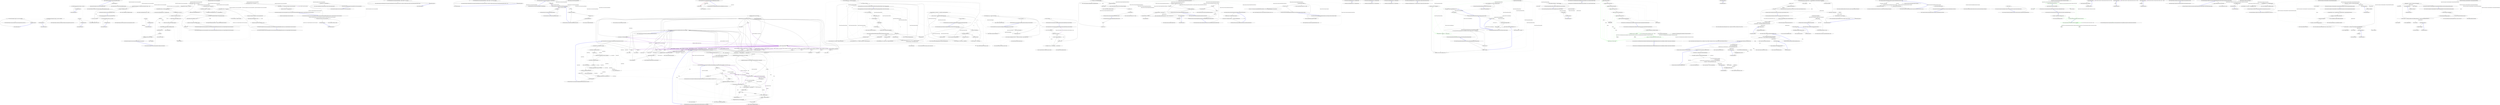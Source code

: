 digraph  {
m0_35 [label="Entry Ninject.Tests.Integration.ConstructorArgumentTests.Dispose()", span="69-69", cluster="Ninject.Tests.Integration.ConstructorArgumentTests.Dispose()", file="ConstructorArgumentTests.cs"];
m0_36 [label="this.kernel.Dispose()", span="71-71", cluster="Ninject.Tests.Integration.ConstructorArgumentTests.Dispose()", file="ConstructorArgumentTests.cs"];
m0_37 [label="Exit Ninject.Tests.Integration.ConstructorArgumentTests.Dispose()", span="69-69", cluster="Ninject.Tests.Integration.ConstructorArgumentTests.Dispose()", file="ConstructorArgumentTests.cs"];
m0_38 [label="Entry Ninject.Infrastructure.Disposal.DisposableObject.Dispose()", span="28-28", cluster="Ninject.Infrastructure.Disposal.DisposableObject.Dispose()", file="ConstructorArgumentTests.cs"];
m0_50 [label="Entry Unk.Should", span="", cluster="Unk.Should", file="ConstructorArgumentTests.cs"];
m0_47 [label="Entry Ninject.Syntax.IBindingToSyntax<T1>.To<TImplementation>()", span="48-48", cluster="Ninject.Syntax.IBindingToSyntax<T1>.To<TImplementation>()", file="ConstructorArgumentTests.cs"];
m0_51 [label="Entry Unk.>", span="", cluster="Unk.>", file="ConstructorArgumentTests.cs"];
m0_27 [label="Entry Ninject.Parameters.WeakConstructorArgument.WeakConstructorArgument(string, object)", span="43-43", cluster="Ninject.Parameters.WeakConstructorArgument.WeakConstructorArgument(string, object)", file="ConstructorArgumentTests.cs"];
m0_82 [label="Entry Ninject.Tests.Integration.ConstructorArgumentTests.Process()", span="133-133", cluster="Ninject.Tests.Integration.ConstructorArgumentTests.Process()", file="ConstructorArgumentTests.cs"];
m0_86 [label="var sword = new Sword()", span="135-135", cluster="Ninject.Tests.Integration.ConstructorArgumentTests.Process()", file="ConstructorArgumentTests.cs"];
m0_87 [label="this.kernel.Get<Barracks>(new WeakConstructorArgument(''weapon'', sword))", span="136-136", cluster="Ninject.Tests.Integration.ConstructorArgumentTests.Process()", file="ConstructorArgumentTests.cs"];
m0_88 [label="return new WeakReference(sword);", span="137-137", cluster="Ninject.Tests.Integration.ConstructorArgumentTests.Process()", file="ConstructorArgumentTests.cs"];
m0_89 [label="Exit Ninject.Tests.Integration.ConstructorArgumentTests.Process()", span="133-133", cluster="Ninject.Tests.Integration.ConstructorArgumentTests.Process()", file="ConstructorArgumentTests.cs"];
m0_48 [label="Entry System.Func<T, TResult>.Invoke(T)", span="0-0", cluster="System.Func<T, TResult>.Invoke(T)", file="ConstructorArgumentTests.cs"];
m0_81 [label="Entry Ninject.Syntax.IBindingInSyntax<T>.InSingletonScope()", span="40-40", cluster="Ninject.Syntax.IBindingInSyntax<T>.InSingletonScope()", file="ConstructorArgumentTests.cs"];
m0_46 [label="Entry Ninject.Syntax.BindingRoot.Bind<T>()", span="49-49", cluster="Ninject.Syntax.BindingRoot.Bind<T>()", file="ConstructorArgumentTests.cs"];
m0_52 [label="Entry Ninject.Tests.Integration.ConstructorArgumentTests.ConstructorArgumentsAreNotInheritedIfNotSpecified(System.Func<Ninject.Parameters.IConstructorArgument>)", span="89-89", cluster="Ninject.Tests.Integration.ConstructorArgumentTests.ConstructorArgumentsAreNotInheritedIfNotSpecified(System.Func<Ninject.Parameters.IConstructorArgument>)", file="ConstructorArgumentTests.cs"];
m0_53 [label="this.kernel.Bind<IWarrior>().To<Samurai>()", span="91-91", cluster="Ninject.Tests.Integration.ConstructorArgumentTests.ConstructorArgumentsAreNotInheritedIfNotSpecified(System.Func<Ninject.Parameters.IConstructorArgument>)", file="ConstructorArgumentTests.cs"];
m0_54 [label="Action getAction = () => this.kernel.Get<Barracks>(constructorArgument())", span="93-93", cluster="Ninject.Tests.Integration.ConstructorArgumentTests.ConstructorArgumentsAreNotInheritedIfNotSpecified(System.Func<Ninject.Parameters.IConstructorArgument>)", file="ConstructorArgumentTests.cs"];
m0_55 [label="getAction.ShouldThrow<ActivationException>()", span="95-95", cluster="Ninject.Tests.Integration.ConstructorArgumentTests.ConstructorArgumentsAreNotInheritedIfNotSpecified(System.Func<Ninject.Parameters.IConstructorArgument>)", file="ConstructorArgumentTests.cs"];
m0_56 [label="Exit Ninject.Tests.Integration.ConstructorArgumentTests.ConstructorArgumentsAreNotInheritedIfNotSpecified(System.Func<Ninject.Parameters.IConstructorArgument>)", span="89-89", cluster="Ninject.Tests.Integration.ConstructorArgumentTests.ConstructorArgumentsAreNotInheritedIfNotSpecified(System.Func<Ninject.Parameters.IConstructorArgument>)", file="ConstructorArgumentTests.cs"];
m0_7 [label="Entry Ninject.Parameters.ConstructorArgument.ConstructorArgument(string, object, bool)", span="71-71", cluster="Ninject.Parameters.ConstructorArgument.ConstructorArgument(string, object, bool)", file="ConstructorArgumentTests.cs"];
m0_31 [label="Entry Ninject.Parameters.TypeMatchingConstructorArgument.TypeMatchingConstructorArgument(System.Type, System.Func<Ninject.Activation.IContext, Ninject.Planning.Targets.ITarget, object>)", span="39-39", cluster="Ninject.Parameters.TypeMatchingConstructorArgument.TypeMatchingConstructorArgument(System.Type, System.Func<Ninject.Activation.IContext, Ninject.Planning.Targets.ITarget, object>)", file="ConstructorArgumentTests.cs"];
m0_39 [label="Entry Ninject.Tests.Integration.ConstructorArgumentTests.ConstructorArgumentsArePassedToFirstLevel(System.Func<bool, Ninject.Parameters.IConstructorArgument>)", span="76-76", cluster="Ninject.Tests.Integration.ConstructorArgumentTests.ConstructorArgumentsArePassedToFirstLevel(System.Func<bool, Ninject.Parameters.IConstructorArgument>)", file="ConstructorArgumentTests.cs"];
m0_40 [label="this.kernel.Bind<IWarrior>().To<Samurai>()", span="78-78", cluster="Ninject.Tests.Integration.ConstructorArgumentTests.ConstructorArgumentsArePassedToFirstLevel(System.Func<bool, Ninject.Parameters.IConstructorArgument>)", file="ConstructorArgumentTests.cs"];
m0_42 [label="var baracks = this.kernel.Get<Barracks>(constructorArgument(false))", span="81-81", cluster="Ninject.Tests.Integration.ConstructorArgumentTests.ConstructorArgumentsArePassedToFirstLevel(System.Func<bool, Ninject.Parameters.IConstructorArgument>)", file="ConstructorArgumentTests.cs"];
m0_41 [label="this.kernel.Bind<IWeapon>().To<Dagger>()", span="79-79", cluster="Ninject.Tests.Integration.ConstructorArgumentTests.ConstructorArgumentsArePassedToFirstLevel(System.Func<bool, Ninject.Parameters.IConstructorArgument>)", file="ConstructorArgumentTests.cs"];
m0_43 [label="baracks.Weapon.Should().BeOfType<Sword>()", span="83-83", cluster="Ninject.Tests.Integration.ConstructorArgumentTests.ConstructorArgumentsArePassedToFirstLevel(System.Func<bool, Ninject.Parameters.IConstructorArgument>)", file="ConstructorArgumentTests.cs"];
m0_44 [label="baracks.Warrior.Weapon.Should().BeOfType<Dagger>()", span="84-84", cluster="Ninject.Tests.Integration.ConstructorArgumentTests.ConstructorArgumentsArePassedToFirstLevel(System.Func<bool, Ninject.Parameters.IConstructorArgument>)", file="ConstructorArgumentTests.cs"];
m0_45 [label="Exit Ninject.Tests.Integration.ConstructorArgumentTests.ConstructorArgumentsArePassedToFirstLevel(System.Func<bool, Ninject.Parameters.IConstructorArgument>)", span="76-76", cluster="Ninject.Tests.Integration.ConstructorArgumentTests.ConstructorArgumentsArePassedToFirstLevel(System.Func<bool, Ninject.Parameters.IConstructorArgument>)", file="ConstructorArgumentTests.cs"];
m0_0 [label="Entry Ninject.Tests.Integration.ConstructorArgumentTests.ConstructorArgumentTests()", span="37-37", cluster="Ninject.Tests.Integration.ConstructorArgumentTests.ConstructorArgumentTests()", file="ConstructorArgumentTests.cs"];
m0_1 [label="this.kernel = new StandardKernel()", span="39-39", cluster="Ninject.Tests.Integration.ConstructorArgumentTests.ConstructorArgumentTests()", file="ConstructorArgumentTests.cs"];
m0_2 [label="Exit Ninject.Tests.Integration.ConstructorArgumentTests.ConstructorArgumentTests()", span="37-37", cluster="Ninject.Tests.Integration.ConstructorArgumentTests.ConstructorArgumentTests()", file="ConstructorArgumentTests.cs"];
m0_12 [label="Entry Ninject.Parameters.WeakConstructorArgument.WeakConstructorArgument(string, object, bool)", span="54-54", cluster="Ninject.Parameters.WeakConstructorArgument.WeakConstructorArgument(string, object, bool)", file="ConstructorArgumentTests.cs"];
m0_8 [label="Entry Ninject.Tests.Fakes.Sword.Sword()", span="4-4", cluster="Ninject.Tests.Fakes.Sword.Sword()", file="ConstructorArgumentTests.cs"];
m0_60 [label="Entry System.Func<TResult>.Invoke()", span="0-0", cluster="System.Func<TResult>.Invoke()", file="ConstructorArgumentTests.cs"];
m0_85 [label="Entry Unk.BeFalse", span="", cluster="Unk.BeFalse", file="ConstructorArgumentTests.cs"];
m0_67 [label="Entry Ninject.Tests.Integration.ConstructorArgumentTests.WeakConstructorArgument()", span="112-112", cluster="Ninject.Tests.Integration.ConstructorArgumentTests.WeakConstructorArgument()", file="ConstructorArgumentTests.cs"];
m0_68 [label="this.kernel.Bind<IWarrior>().To<Samurai>()", span="114-114", cluster="Ninject.Tests.Integration.ConstructorArgumentTests.WeakConstructorArgument()", file="ConstructorArgumentTests.cs"];
m0_69 [label="this.kernel.Bind<IWeapon>().To<Dagger>()", span="115-115", cluster="Ninject.Tests.Integration.ConstructorArgumentTests.WeakConstructorArgument()", file="ConstructorArgumentTests.cs"];
m0_70 [label="this.kernel.Bind<Barracks>().ToSelf().InSingletonScope()", span="116-116", cluster="Ninject.Tests.Integration.ConstructorArgumentTests.WeakConstructorArgument()", file="ConstructorArgumentTests.cs"];
m0_71 [label="var weakReference = this.Process()", span="118-118", cluster="Ninject.Tests.Integration.ConstructorArgumentTests.WeakConstructorArgument()", file="ConstructorArgumentTests.cs"];
m0_72 [label="var baracks = this.kernel.Get<Barracks>()", span="120-120", cluster="Ninject.Tests.Integration.ConstructorArgumentTests.WeakConstructorArgument()", file="ConstructorArgumentTests.cs"];
m0_75 [label="baracks.Weapon.Should().BeSameAs(weakReference.Target)", span="124-124", cluster="Ninject.Tests.Integration.ConstructorArgumentTests.WeakConstructorArgument()", file="ConstructorArgumentTests.cs"];
m0_78 [label="weakReference.IsAlive.Should().BeFalse()", span="129-129", cluster="Ninject.Tests.Integration.ConstructorArgumentTests.WeakConstructorArgument()", file="ConstructorArgumentTests.cs"];
m0_73 [label="baracks.Weapon.Should().BeOfType<Sword>()", span="122-122", cluster="Ninject.Tests.Integration.ConstructorArgumentTests.WeakConstructorArgument()", file="ConstructorArgumentTests.cs"];
m0_74 [label="baracks.Warrior.Weapon.Should().BeOfType<Dagger>()", span="123-123", cluster="Ninject.Tests.Integration.ConstructorArgumentTests.WeakConstructorArgument()", file="ConstructorArgumentTests.cs"];
m0_76 [label="baracks.Weapon = null", span="125-125", cluster="Ninject.Tests.Integration.ConstructorArgumentTests.WeakConstructorArgument()", file="ConstructorArgumentTests.cs"];
m0_77 [label="GC.Collect()", span="127-127", cluster="Ninject.Tests.Integration.ConstructorArgumentTests.WeakConstructorArgument()", file="ConstructorArgumentTests.cs"];
m0_79 [label="Exit Ninject.Tests.Integration.ConstructorArgumentTests.WeakConstructorArgument()", span="112-112", cluster="Ninject.Tests.Integration.ConstructorArgumentTests.WeakConstructorArgument()", file="ConstructorArgumentTests.cs"];
m0_3 [label="Entry Ninject.StandardKernel.StandardKernel(params Ninject.Modules.INinjectModule[])", span="45-45", cluster="Ninject.StandardKernel.StandardKernel(params Ninject.Modules.INinjectModule[])", file="ConstructorArgumentTests.cs"];
m0_49 [label="Entry Ninject.Syntax.IResolutionRoot.Get<T>(params Ninject.Parameters.IParameter[])", span="34-34", cluster="Ninject.Syntax.IResolutionRoot.Get<T>(params Ninject.Parameters.IParameter[])", file="ConstructorArgumentTests.cs"];
m0_61 [label="Entry Ninject.Tests.Integration.ConstructorArgumentTests.ConstructorArgumentsAreInheritedIfSpecified(System.Func<bool, Ninject.Parameters.IConstructorArgument>)", span="100-100", cluster="Ninject.Tests.Integration.ConstructorArgumentTests.ConstructorArgumentsAreInheritedIfSpecified(System.Func<bool, Ninject.Parameters.IConstructorArgument>)", file="ConstructorArgumentTests.cs"];
m0_62 [label="this.kernel.Bind<IWarrior>().To<Samurai>()", span="102-102", cluster="Ninject.Tests.Integration.ConstructorArgumentTests.ConstructorArgumentsAreInheritedIfSpecified(System.Func<bool, Ninject.Parameters.IConstructorArgument>)", file="ConstructorArgumentTests.cs"];
m0_63 [label="var baracks = this.kernel.Get<Barracks>(constructorArgument(true))", span="104-104", cluster="Ninject.Tests.Integration.ConstructorArgumentTests.ConstructorArgumentsAreInheritedIfSpecified(System.Func<bool, Ninject.Parameters.IConstructorArgument>)", file="ConstructorArgumentTests.cs"];
m0_64 [label="baracks.Weapon.Should().BeOfType<Sword>()", span="106-106", cluster="Ninject.Tests.Integration.ConstructorArgumentTests.ConstructorArgumentsAreInheritedIfSpecified(System.Func<bool, Ninject.Parameters.IConstructorArgument>)", file="ConstructorArgumentTests.cs"];
m0_65 [label="baracks.Warrior.Weapon.Should().BeOfType<Sword>()", span="107-107", cluster="Ninject.Tests.Integration.ConstructorArgumentTests.ConstructorArgumentsAreInheritedIfSpecified(System.Func<bool, Ninject.Parameters.IConstructorArgument>)", file="ConstructorArgumentTests.cs"];
m0_66 [label="Exit Ninject.Tests.Integration.ConstructorArgumentTests.ConstructorArgumentsAreInheritedIfSpecified(System.Func<bool, Ninject.Parameters.IConstructorArgument>)", span="100-100", cluster="Ninject.Tests.Integration.ConstructorArgumentTests.ConstructorArgumentsAreInheritedIfSpecified(System.Func<bool, Ninject.Parameters.IConstructorArgument>)", file="ConstructorArgumentTests.cs"];
m0_16 [label="Entry Ninject.Parameters.TypeMatchingConstructorArgument.TypeMatchingConstructorArgument(System.Type, System.Func<Ninject.Activation.IContext, Ninject.Planning.Targets.ITarget, object>, bool)", span="50-50", cluster="Ninject.Parameters.TypeMatchingConstructorArgument.TypeMatchingConstructorArgument(System.Type, System.Func<Ninject.Activation.IContext, Ninject.Planning.Targets.ITarget, object>, bool)", file="ConstructorArgumentTests.cs"];
m0_83 [label="Entry Unk.BeSameAs", span="", cluster="Unk.BeSameAs", file="ConstructorArgumentTests.cs"];
m0_57 [label="Entry lambda expression", span="93-93", cluster="lambda expression", file="ConstructorArgumentTests.cs"];
m0_4 [label="Entry lambda expression", span="47-47", cluster="lambda expression", file="ConstructorArgumentTests.cs"];
m0_5 [label="new ConstructorArgument(''weapon'', new Sword(), inherited)", span="47-47", cluster="lambda expression", file="ConstructorArgumentTests.cs"];
m0_6 [label="Exit lambda expression", span="47-47", cluster="lambda expression", file="ConstructorArgumentTests.cs"];
m0_9 [label="Entry lambda expression", span="48-48", cluster="lambda expression", file="ConstructorArgumentTests.cs"];
m0_10 [label="new WeakConstructorArgument(''weapon'', new Sword(), inherited)", span="48-48", cluster="lambda expression", file="ConstructorArgumentTests.cs"];
m0_11 [label="Exit lambda expression", span="48-48", cluster="lambda expression", file="ConstructorArgumentTests.cs"];
m0_13 [label="Entry lambda expression", span="51-51", cluster="lambda expression", file="ConstructorArgumentTests.cs"];
m0_14 [label="new TypeMatchingConstructorArgument(typeof(IWeapon), (context, target) => new Sword(), inherited)", span="51-51", cluster="lambda expression", file="ConstructorArgumentTests.cs"];
m0_15 [label="Exit lambda expression", span="51-51", cluster="lambda expression", file="ConstructorArgumentTests.cs"];
m0_17 [label="Entry lambda expression", span="51-51", cluster="lambda expression", file="ConstructorArgumentTests.cs"];
m0_18 [label="new Sword()", span="51-51", cluster="lambda expression", file="ConstructorArgumentTests.cs"];
m0_19 [label="Exit lambda expression", span="51-51", cluster="lambda expression", file="ConstructorArgumentTests.cs"];
m0_20 [label="Entry lambda expression", span="62-62", cluster="lambda expression", file="ConstructorArgumentTests.cs"];
m0_21 [label="new ConstructorArgument(''weapon'', new Sword())", span="62-62", cluster="lambda expression", file="ConstructorArgumentTests.cs"];
m0_22 [label="Exit lambda expression", span="62-62", cluster="lambda expression", file="ConstructorArgumentTests.cs"];
m0_24 [label="Entry lambda expression", span="63-63", cluster="lambda expression", file="ConstructorArgumentTests.cs"];
m0_25 [label="new WeakConstructorArgument(''weapon'', new Sword())", span="63-63", cluster="lambda expression", file="ConstructorArgumentTests.cs"];
m0_26 [label="Exit lambda expression", span="63-63", cluster="lambda expression", file="ConstructorArgumentTests.cs"];
m0_28 [label="Entry lambda expression", span="64-64", cluster="lambda expression", file="ConstructorArgumentTests.cs"];
m0_29 [label="new TypeMatchingConstructorArgument(typeof(IWeapon), (context, target) => new Sword())", span="64-64", cluster="lambda expression", file="ConstructorArgumentTests.cs"];
m0_30 [label="Exit lambda expression", span="64-64", cluster="lambda expression", file="ConstructorArgumentTests.cs"];
m0_32 [label="Entry lambda expression", span="64-64", cluster="lambda expression", file="ConstructorArgumentTests.cs"];
m0_33 [label="new Sword()", span="64-64", cluster="lambda expression", file="ConstructorArgumentTests.cs"];
m0_34 [label="Exit lambda expression", span="64-64", cluster="lambda expression", file="ConstructorArgumentTests.cs"];
m0_58 [label="this.kernel.Get<Barracks>(constructorArgument())", span="93-93", cluster="lambda expression", file="ConstructorArgumentTests.cs"];
m0_59 [label="Exit lambda expression", span="93-93", cluster="lambda expression", file="ConstructorArgumentTests.cs"];
m0_84 [label="Entry System.GC.Collect()", span="0-0", cluster="System.GC.Collect()", file="ConstructorArgumentTests.cs"];
m0_80 [label="Entry Ninject.Syntax.IBindingToSyntax<T1>.ToSelf()", span="41-41", cluster="Ninject.Syntax.IBindingToSyntax<T1>.ToSelf()", file="ConstructorArgumentTests.cs"];
m0_90 [label="Entry System.WeakReference.WeakReference(object)", span="0-0", cluster="System.WeakReference.WeakReference(object)", file="ConstructorArgumentTests.cs"];
m0_23 [label="Entry Ninject.Parameters.ConstructorArgument.ConstructorArgument(string, object)", span="40-40", cluster="Ninject.Parameters.ConstructorArgument.ConstructorArgument(string, object)", file="ConstructorArgumentTests.cs"];
m0_91 [label="Ninject.Tests.Integration.ConstructorArgumentTests", span="", file="ConstructorArgumentTests.cs"];
m0_92 [label="System.Func<Ninject.Parameters.IConstructorArgument>", span="", file="ConstructorArgumentTests.cs"];
m1_10 [label="Entry Ninject.Infrastructure.Disposal.DisposableObject.~DisposableObject()", span="51-51", cluster="Ninject.Infrastructure.Disposal.DisposableObject.~DisposableObject()", file="DisposableObject.cs"];
m1_11 [label="Dispose(false)", span="53-53", cluster="Ninject.Infrastructure.Disposal.DisposableObject.~DisposableObject()", file="DisposableObject.cs"];
m1_12 [label="Exit Ninject.Infrastructure.Disposal.DisposableObject.~DisposableObject()", span="51-51", cluster="Ninject.Infrastructure.Disposal.DisposableObject.~DisposableObject()", file="DisposableObject.cs"];
m1_9 [label="Entry System.GC.SuppressFinalize(object)", span="0-0", cluster="System.GC.SuppressFinalize(object)", file="DisposableObject.cs"];
m1_3 [label="Entry Ninject.Infrastructure.Disposal.DisposableObject.Dispose(bool)", span="36-36", cluster="Ninject.Infrastructure.Disposal.DisposableObject.Dispose(bool)", file="DisposableObject.cs"];
m1_4 [label=this, span="38-38", cluster="Ninject.Infrastructure.Disposal.DisposableObject.Dispose(bool)", file="DisposableObject.cs"];
m1_5 [label="disposing && !IsDisposed", span="40-40", cluster="Ninject.Infrastructure.Disposal.DisposableObject.Dispose(bool)", file="DisposableObject.cs"];
m1_6 [label="IsDisposed = true", span="42-42", cluster="Ninject.Infrastructure.Disposal.DisposableObject.Dispose(bool)", file="DisposableObject.cs"];
m1_7 [label="GC.SuppressFinalize(this)", span="43-43", cluster="Ninject.Infrastructure.Disposal.DisposableObject.Dispose(bool)", file="DisposableObject.cs"];
m1_8 [label="Exit Ninject.Infrastructure.Disposal.DisposableObject.Dispose(bool)", span="36-36", cluster="Ninject.Infrastructure.Disposal.DisposableObject.Dispose(bool)", file="DisposableObject.cs"];
m1_0 [label="Entry Ninject.Infrastructure.Disposal.DisposableObject.Dispose()", span="28-28", cluster="Ninject.Infrastructure.Disposal.DisposableObject.Dispose()", file="DisposableObject.cs"];
m1_1 [label="Dispose(true)", span="30-30", cluster="Ninject.Infrastructure.Disposal.DisposableObject.Dispose()", file="DisposableObject.cs"];
m1_2 [label="Exit Ninject.Infrastructure.Disposal.DisposableObject.Dispose()", span="28-28", cluster="Ninject.Infrastructure.Disposal.DisposableObject.Dispose()", file="DisposableObject.cs"];
m1_13 [label="Ninject.Infrastructure.Disposal.DisposableObject", span="", file="DisposableObject.cs"];
m2_0 [label="Entry Ninject.Infrastructure.Language.ExtensionsForType.GetAllBaseTypes(System.Type)", span="37-37", cluster="Ninject.Infrastructure.Language.ExtensionsForType.GetAllBaseTypes(System.Type)", file="ExtensionsForType.cs"];
m2_1 [label="type != null", span="39-39", cluster="Ninject.Infrastructure.Language.ExtensionsForType.GetAllBaseTypes(System.Type)", file="ExtensionsForType.cs"];
m2_2 [label="yield return type;", span="41-41", cluster="Ninject.Infrastructure.Language.ExtensionsForType.GetAllBaseTypes(System.Type)", file="ExtensionsForType.cs"];
m2_3 [label="type = type.BaseType", span="42-42", cluster="Ninject.Infrastructure.Language.ExtensionsForType.GetAllBaseTypes(System.Type)", file="ExtensionsForType.cs"];
m2_4 [label="Exit Ninject.Infrastructure.Language.ExtensionsForType.GetAllBaseTypes(System.Type)", span="37-37", cluster="Ninject.Infrastructure.Language.ExtensionsForType.GetAllBaseTypes(System.Type)", file="ExtensionsForType.cs"];
m3_105 [label="Entry string.Contains(string)", span="0-0", cluster="string.Contains(string)", file="FormatExtensions.cs"];
m3_34 [label="Entry Ninject.Planning.Bindings.IBindingConfiguration.GetProvider(Ninject.Activation.IContext)", span="88-88", cluster="Ninject.Planning.Bindings.IBindingConfiguration.GetProvider(Ninject.Activation.IContext)", file="FormatExtensions.cs"];
m3_142 [label="Entry System.Text.StringBuilder.Append(string)", span="0-0", cluster="System.Text.StringBuilder.Append(string)", file="FormatExtensions.cs"];
m3_38 [label="Entry object.GetType()", span="0-0", cluster="object.GetType()", file="FormatExtensions.cs"];
m3_106 [label="Entry string.ToLower(System.Globalization.CultureInfo)", span="0-0", cluster="string.ToLower(System.Globalization.CultureInfo)", file="FormatExtensions.cs"];
m3_143 [label="Entry Ninject.Infrastructure.Introspection.FormatExtensionsEx.AppendGenericArguments(System.Text.StringBuilder, System.Type[], int, int)", span="309-309", cluster="Ninject.Infrastructure.Introspection.FormatExtensionsEx.AppendGenericArguments(System.Text.StringBuilder, System.Type[], int, int)", file="FormatExtensions.cs"];
m3_145 [label="sb.Append(''{'')", span="314-314", cluster="Ninject.Infrastructure.Introspection.FormatExtensionsEx.AppendGenericArguments(System.Text.StringBuilder, System.Type[], int, int)", file="FormatExtensions.cs"];
m3_147 [label="i < count", span="316-316", cluster="Ninject.Infrastructure.Introspection.FormatExtensionsEx.AppendGenericArguments(System.Text.StringBuilder, System.Type[], int, int)", file="FormatExtensions.cs"];
m3_149 [label="sb.Append('', '')", span="319-319", cluster="Ninject.Infrastructure.Introspection.FormatExtensionsEx.AppendGenericArguments(System.Text.StringBuilder, System.Type[], int, int)", file="FormatExtensions.cs"];
m3_150 [label="sb.Append(genericArguments[start + i].Format())", span="321-321", cluster="Ninject.Infrastructure.Introspection.FormatExtensionsEx.AppendGenericArguments(System.Text.StringBuilder, System.Type[], int, int)", file="FormatExtensions.cs"];
m3_152 [label="sb.Append(''}'')", span="324-324", cluster="Ninject.Infrastructure.Introspection.FormatExtensionsEx.AppendGenericArguments(System.Text.StringBuilder, System.Type[], int, int)", file="FormatExtensions.cs"];
m3_146 [label="int i = 0", span="316-316", cluster="Ninject.Infrastructure.Introspection.FormatExtensionsEx.AppendGenericArguments(System.Text.StringBuilder, System.Type[], int, int)", file="FormatExtensions.cs"];
m3_148 [label="i != 0", span="318-318", cluster="Ninject.Infrastructure.Introspection.FormatExtensionsEx.AppendGenericArguments(System.Text.StringBuilder, System.Type[], int, int)", file="FormatExtensions.cs"];
m3_151 [label="i++", span="316-316", cluster="Ninject.Infrastructure.Introspection.FormatExtensionsEx.AppendGenericArguments(System.Text.StringBuilder, System.Type[], int, int)", file="FormatExtensions.cs"];
m3_153 [label="Exit Ninject.Infrastructure.Introspection.FormatExtensionsEx.AppendGenericArguments(System.Text.StringBuilder, System.Type[], int, int)", span="309-309", cluster="Ninject.Infrastructure.Introspection.FormatExtensionsEx.AppendGenericArguments(System.Text.StringBuilder, System.Type[], int, int)", file="FormatExtensions.cs"];
m3_144 [label="Entry System.Text.StringBuilder.ToString()", span="0-0", cluster="System.Text.StringBuilder.ToString()", file="FormatExtensions.cs"];
m3_48 [label="Entry Ninject.Planning.Targets.ITarget.Format()", span="165-165", cluster="Ninject.Planning.Targets.ITarget.Format()", file="FormatExtensions.cs"];
m3_10 [label="Entry System.IO.TextWriter.WriteLine(string, object, object)", span="0-0", cluster="System.IO.TextWriter.WriteLine(string, object, object)", file="FormatExtensions.cs"];
m3_12 [label="Entry Ninject.Infrastructure.Introspection.FormatExtensionsEx.Format(Ninject.Planning.Bindings.IBinding, Ninject.Activation.IContext)", span="59-59", cluster="Ninject.Infrastructure.Introspection.FormatExtensionsEx.Format(Ninject.Planning.Bindings.IBinding, Ninject.Activation.IContext)", file="FormatExtensions.cs"];
m3_13 [label="var sw = new StringWriter()", span="61-61", cluster="Ninject.Infrastructure.Introspection.FormatExtensionsEx.Format(Ninject.Planning.Bindings.IBinding, Ninject.Activation.IContext)", file="FormatExtensions.cs"];
m3_14 [label="binding.Condition != null", span="63-63", cluster="Ninject.Infrastructure.Introspection.FormatExtensionsEx.Format(Ninject.Planning.Bindings.IBinding, Ninject.Activation.IContext)", file="FormatExtensions.cs"];
m3_16 [label="binding.IsImplicit", span="66-66", cluster="Ninject.Infrastructure.Introspection.FormatExtensionsEx.Format(Ninject.Planning.Bindings.IBinding, Ninject.Activation.IContext)", file="FormatExtensions.cs"];
m3_18 [label="IProvider provider = binding.GetProvider(context)", span="69-69", cluster="Ninject.Infrastructure.Introspection.FormatExtensionsEx.Format(Ninject.Planning.Bindings.IBinding, Ninject.Activation.IContext)", file="FormatExtensions.cs"];
m3_19 [label="binding.Target", span="71-71", cluster="Ninject.Infrastructure.Introspection.FormatExtensionsEx.Format(Ninject.Planning.Bindings.IBinding, Ninject.Activation.IContext)", file="FormatExtensions.cs"];
m3_21 [label="sw.Write(''self-binding of {0}'', binding.Service.Format())", span="74-74", cluster="Ninject.Infrastructure.Introspection.FormatExtensionsEx.Format(Ninject.Planning.Bindings.IBinding, Ninject.Activation.IContext)", file="FormatExtensions.cs"];
m3_23 [label="sw.Write(''binding from {0} to {1}'', binding.Service.Format(), provider.Type.Format())", span="78-78", cluster="Ninject.Infrastructure.Introspection.FormatExtensionsEx.Format(Ninject.Planning.Bindings.IBinding, Ninject.Activation.IContext)", file="FormatExtensions.cs"];
m3_25 [label="sw.Write(''provider binding from {0} to {1} (via {2})'', binding.Service.Format(),\r\n                            provider.Type.Format(), provider.GetType().Format())", span="82-83", cluster="Ninject.Infrastructure.Introspection.FormatExtensionsEx.Format(Ninject.Planning.Bindings.IBinding, Ninject.Activation.IContext)", file="FormatExtensions.cs"];
m3_27 [label="sw.Write(''binding from {0} to method'', binding.Service.Format())", span="87-87", cluster="Ninject.Infrastructure.Introspection.FormatExtensionsEx.Format(Ninject.Planning.Bindings.IBinding, Ninject.Activation.IContext)", file="FormatExtensions.cs"];
m3_29 [label="sw.Write(''binding from {0} to constant value'', binding.Service.Format())", span="91-91", cluster="Ninject.Infrastructure.Introspection.FormatExtensionsEx.Format(Ninject.Planning.Bindings.IBinding, Ninject.Activation.IContext)", file="FormatExtensions.cs"];
m3_15 [label="sw.Write(''conditional '')", span="64-64", cluster="Ninject.Infrastructure.Introspection.FormatExtensionsEx.Format(Ninject.Planning.Bindings.IBinding, Ninject.Activation.IContext)", file="FormatExtensions.cs"];
m3_17 [label="sw.Write(''implicit '')", span="67-67", cluster="Ninject.Infrastructure.Introspection.FormatExtensionsEx.Format(Ninject.Planning.Bindings.IBinding, Ninject.Activation.IContext)", file="FormatExtensions.cs"];
m3_31 [label="return sw.ToString();", span="98-98", cluster="Ninject.Infrastructure.Introspection.FormatExtensionsEx.Format(Ninject.Planning.Bindings.IBinding, Ninject.Activation.IContext)", file="FormatExtensions.cs"];
m3_20 [label="BindingTarget.Self", span="73-73", cluster="Ninject.Infrastructure.Introspection.FormatExtensionsEx.Format(Ninject.Planning.Bindings.IBinding, Ninject.Activation.IContext)", file="FormatExtensions.cs"];
m3_22 [label="BindingTarget.Type", span="77-77", cluster="Ninject.Infrastructure.Introspection.FormatExtensionsEx.Format(Ninject.Planning.Bindings.IBinding, Ninject.Activation.IContext)", file="FormatExtensions.cs"];
m3_24 [label="BindingTarget.Provider", span="81-81", cluster="Ninject.Infrastructure.Introspection.FormatExtensionsEx.Format(Ninject.Planning.Bindings.IBinding, Ninject.Activation.IContext)", file="FormatExtensions.cs"];
m3_26 [label="BindingTarget.Method", span="86-86", cluster="Ninject.Infrastructure.Introspection.FormatExtensionsEx.Format(Ninject.Planning.Bindings.IBinding, Ninject.Activation.IContext)", file="FormatExtensions.cs"];
m3_28 [label="BindingTarget.Constant", span="90-90", cluster="Ninject.Infrastructure.Introspection.FormatExtensionsEx.Format(Ninject.Planning.Bindings.IBinding, Ninject.Activation.IContext)", file="FormatExtensions.cs"];
m3_30 [label="throw new ArgumentOutOfRangeException();", span="95-95", cluster="Ninject.Infrastructure.Introspection.FormatExtensionsEx.Format(Ninject.Planning.Bindings.IBinding, Ninject.Activation.IContext)", file="FormatExtensions.cs"];
m3_32 [label="Exit Ninject.Infrastructure.Introspection.FormatExtensionsEx.Format(Ninject.Planning.Bindings.IBinding, Ninject.Activation.IContext)", span="59-59", cluster="Ninject.Infrastructure.Introspection.FormatExtensionsEx.Format(Ninject.Planning.Bindings.IBinding, Ninject.Activation.IContext)", file="FormatExtensions.cs"];
m3_141 [label="Entry System.Text.StringBuilder.StringBuilder(int)", span="0-0", cluster="System.Text.StringBuilder.StringBuilder(int)", file="FormatExtensions.cs"];
m3_49 [label="Entry Ninject.Infrastructure.Introspection.FormatExtensionsEx.Format(Ninject.Planning.Targets.ITarget)", span="165-165", cluster="Ninject.Infrastructure.Introspection.FormatExtensionsEx.Format(Ninject.Planning.Targets.ITarget)", file="FormatExtensions.cs"];
m3_50 [label="var sw = new StringWriter()", span="170-170", cluster="Ninject.Infrastructure.Introspection.FormatExtensionsEx.Format(Ninject.Planning.Targets.ITarget)", file="FormatExtensions.cs"];
m3_51 [label="target.Member.MemberType", span="173-173", cluster="Ninject.Infrastructure.Introspection.FormatExtensionsEx.Format(Ninject.Planning.Targets.ITarget)", file="FormatExtensions.cs"];
m3_53 [label="sw.Write(''parameter {0} of constructor'', target.Name)", span="179-179", cluster="Ninject.Infrastructure.Introspection.FormatExtensionsEx.Format(Ninject.Planning.Targets.ITarget)", file="FormatExtensions.cs"];
m3_55 [label="sw.Write(''parameter {0} of method {1}'', target.Name, target.Member.Name)", span="183-183", cluster="Ninject.Infrastructure.Introspection.FormatExtensionsEx.Format(Ninject.Planning.Targets.ITarget)", file="FormatExtensions.cs"];
m3_57 [label="sw.Write(''property {0}'', target.Name)", span="187-187", cluster="Ninject.Infrastructure.Introspection.FormatExtensionsEx.Format(Ninject.Planning.Targets.ITarget)", file="FormatExtensions.cs"];
m3_59 [label="sw.Write('' of type {0}'', target.Member.ReflectedType.Format())", span="195-195", cluster="Ninject.Infrastructure.Introspection.FormatExtensionsEx.Format(Ninject.Planning.Targets.ITarget)", file="FormatExtensions.cs"];
m3_60 [label="return sw.ToString();", span="199-199", cluster="Ninject.Infrastructure.Introspection.FormatExtensionsEx.Format(Ninject.Planning.Targets.ITarget)", file="FormatExtensions.cs"];
m3_52 [label="MemberTypes.Constructor", span="178-178", cluster="Ninject.Infrastructure.Introspection.FormatExtensionsEx.Format(Ninject.Planning.Targets.ITarget)", file="FormatExtensions.cs"];
m3_54 [label="MemberTypes.Method", span="182-182", cluster="Ninject.Infrastructure.Introspection.FormatExtensionsEx.Format(Ninject.Planning.Targets.ITarget)", file="FormatExtensions.cs"];
m3_56 [label="MemberTypes.Property", span="186-186", cluster="Ninject.Infrastructure.Introspection.FormatExtensionsEx.Format(Ninject.Planning.Targets.ITarget)", file="FormatExtensions.cs"];
m3_58 [label="throw new ArgumentOutOfRangeException();", span="191-191", cluster="Ninject.Infrastructure.Introspection.FormatExtensionsEx.Format(Ninject.Planning.Targets.ITarget)", file="FormatExtensions.cs"];
m3_61 [label="Exit Ninject.Infrastructure.Introspection.FormatExtensionsEx.Format(Ninject.Planning.Targets.ITarget)", span="165-165", cluster="Ninject.Infrastructure.Introspection.FormatExtensionsEx.Format(Ninject.Planning.Targets.ITarget)", file="FormatExtensions.cs"];
m3_104 [label="Entry Ninject.Infrastructure.Introspection.FormatExtensionsEx.GetFriendlyName(System.Type)", span="256-256", cluster="Ninject.Infrastructure.Introspection.FormatExtensionsEx.GetFriendlyName(System.Type)", file="FormatExtensions.cs"];
m3_109 [label="var friendlyName = type.FullName ?? type.Name", span="258-258", cluster="Ninject.Infrastructure.Introspection.FormatExtensionsEx.GetFriendlyName(System.Type)", file="FormatExtensions.cs"];
m3_110 [label="var firstBracket = friendlyName.IndexOf('[')", span="261-261", cluster="Ninject.Infrastructure.Introspection.FormatExtensionsEx.GetFriendlyName(System.Type)", file="FormatExtensions.cs"];
m3_112 [label="friendlyName = friendlyName.Substring(0, firstBracket)", span="263-263", cluster="Ninject.Infrastructure.Introspection.FormatExtensionsEx.GetFriendlyName(System.Type)", file="FormatExtensions.cs"];
m3_113 [label="var firstComma = friendlyName.IndexOf(',')", span="266-266", cluster="Ninject.Infrastructure.Introspection.FormatExtensionsEx.GetFriendlyName(System.Type)", file="FormatExtensions.cs"];
m3_115 [label="friendlyName = friendlyName.Substring(0, firstComma)", span="268-268", cluster="Ninject.Infrastructure.Introspection.FormatExtensionsEx.GetFriendlyName(System.Type)", file="FormatExtensions.cs"];
m3_116 [label="var lastPeriod = friendlyName.LastIndexOf('.')", span="271-271", cluster="Ninject.Infrastructure.Introspection.FormatExtensionsEx.GetFriendlyName(System.Type)", file="FormatExtensions.cs"];
m3_118 [label="friendlyName = friendlyName.Substring(lastPeriod + 1)", span="273-273", cluster="Ninject.Infrastructure.Introspection.FormatExtensionsEx.GetFriendlyName(System.Type)", file="FormatExtensions.cs"];
m3_119 [label="return friendlyName;", span="275-275", cluster="Ninject.Infrastructure.Introspection.FormatExtensionsEx.GetFriendlyName(System.Type)", file="FormatExtensions.cs"];
m3_111 [label="firstBracket > 0", span="262-262", cluster="Ninject.Infrastructure.Introspection.FormatExtensionsEx.GetFriendlyName(System.Type)", file="FormatExtensions.cs"];
m3_114 [label="firstComma > 0", span="267-267", cluster="Ninject.Infrastructure.Introspection.FormatExtensionsEx.GetFriendlyName(System.Type)", file="FormatExtensions.cs"];
m3_117 [label="lastPeriod >= 0", span="272-272", cluster="Ninject.Infrastructure.Introspection.FormatExtensionsEx.GetFriendlyName(System.Type)", file="FormatExtensions.cs"];
m3_120 [label="Exit Ninject.Infrastructure.Introspection.FormatExtensionsEx.GetFriendlyName(System.Type)", span="256-256", cluster="Ninject.Infrastructure.Introspection.FormatExtensionsEx.GetFriendlyName(System.Type)", file="FormatExtensions.cs"];
m3_122 [label="Entry string.Substring(int, int)", span="0-0", cluster="string.Substring(int, int)", file="FormatExtensions.cs"];
m3_62 [label="Entry Ninject.Infrastructure.Introspection.FormatExtensionsEx.Format(System.Type)", span="211-211", cluster="Ninject.Infrastructure.Introspection.FormatExtensionsEx.Format(System.Type)", file="FormatExtensions.cs"];
m3_63 [label="var friendlyName = GetFriendlyName(type)", span="216-216", cluster="Ninject.Infrastructure.Introspection.FormatExtensionsEx.Format(System.Type)", file="FormatExtensions.cs"];
m3_99 [label="var genericArguments = type.GetGenericArguments()", span="247-247", cluster="Ninject.Infrastructure.Introspection.FormatExtensionsEx.Format(System.Type)", file="FormatExtensions.cs"];
m3_64 [label="friendlyName.Contains(''AnonymousType'')", span="219-219", cluster="Ninject.Infrastructure.Introspection.FormatExtensionsEx.Format(System.Type)", file="FormatExtensions.cs"];
m3_66 [label="friendlyName.ToLower(CultureInfo.InvariantCulture)", span="227-227", cluster="Ninject.Infrastructure.Introspection.FormatExtensionsEx.Format(System.Type)", file="FormatExtensions.cs"];
m3_101 [label="return FormatGenericType(friendlyName, genericArguments);", span="249-249", cluster="Ninject.Infrastructure.Introspection.FormatExtensionsEx.Format(System.Type)", file="FormatExtensions.cs"];
m3_102 [label="return friendlyName;", span="251-251", cluster="Ninject.Infrastructure.Introspection.FormatExtensionsEx.Format(System.Type)", file="FormatExtensions.cs"];
m3_65 [label="return ''AnonymousType'';", span="220-220", cluster="Ninject.Infrastructure.Introspection.FormatExtensionsEx.Format(System.Type)", file="FormatExtensions.cs"];
m3_67 [label="''int16''", span="229-229", cluster="Ninject.Infrastructure.Introspection.FormatExtensionsEx.Format(System.Type)", file="FormatExtensions.cs"];
m3_69 [label="''int32''", span="230-230", cluster="Ninject.Infrastructure.Introspection.FormatExtensionsEx.Format(System.Type)", file="FormatExtensions.cs"];
m3_71 [label="''int64''", span="231-231", cluster="Ninject.Infrastructure.Introspection.FormatExtensionsEx.Format(System.Type)", file="FormatExtensions.cs"];
m3_73 [label="''string''", span="232-232", cluster="Ninject.Infrastructure.Introspection.FormatExtensionsEx.Format(System.Type)", file="FormatExtensions.cs"];
m3_75 [label="''object''", span="233-233", cluster="Ninject.Infrastructure.Introspection.FormatExtensionsEx.Format(System.Type)", file="FormatExtensions.cs"];
m3_77 [label="''boolean''", span="234-234", cluster="Ninject.Infrastructure.Introspection.FormatExtensionsEx.Format(System.Type)", file="FormatExtensions.cs"];
m3_79 [label="''void''", span="235-235", cluster="Ninject.Infrastructure.Introspection.FormatExtensionsEx.Format(System.Type)", file="FormatExtensions.cs"];
m3_81 [label="''char''", span="236-236", cluster="Ninject.Infrastructure.Introspection.FormatExtensionsEx.Format(System.Type)", file="FormatExtensions.cs"];
m3_83 [label="''byte''", span="237-237", cluster="Ninject.Infrastructure.Introspection.FormatExtensionsEx.Format(System.Type)", file="FormatExtensions.cs"];
m3_85 [label="''uint16''", span="238-238", cluster="Ninject.Infrastructure.Introspection.FormatExtensionsEx.Format(System.Type)", file="FormatExtensions.cs"];
m3_87 [label="''uint32''", span="239-239", cluster="Ninject.Infrastructure.Introspection.FormatExtensionsEx.Format(System.Type)", file="FormatExtensions.cs"];
m3_89 [label="''uint64''", span="240-240", cluster="Ninject.Infrastructure.Introspection.FormatExtensionsEx.Format(System.Type)", file="FormatExtensions.cs"];
m3_91 [label="''sbyte''", span="241-241", cluster="Ninject.Infrastructure.Introspection.FormatExtensionsEx.Format(System.Type)", file="FormatExtensions.cs"];
m3_93 [label="''single''", span="242-242", cluster="Ninject.Infrastructure.Introspection.FormatExtensionsEx.Format(System.Type)", file="FormatExtensions.cs"];
m3_95 [label="''double''", span="243-243", cluster="Ninject.Infrastructure.Introspection.FormatExtensionsEx.Format(System.Type)", file="FormatExtensions.cs"];
m3_97 [label="''decimal''", span="244-244", cluster="Ninject.Infrastructure.Introspection.FormatExtensionsEx.Format(System.Type)", file="FormatExtensions.cs"];
m3_68 [label="return ''short'';", span="229-229", cluster="Ninject.Infrastructure.Introspection.FormatExtensionsEx.Format(System.Type)", file="FormatExtensions.cs"];
m3_70 [label="return ''int'';", span="230-230", cluster="Ninject.Infrastructure.Introspection.FormatExtensionsEx.Format(System.Type)", file="FormatExtensions.cs"];
m3_72 [label="return ''long'';", span="231-231", cluster="Ninject.Infrastructure.Introspection.FormatExtensionsEx.Format(System.Type)", file="FormatExtensions.cs"];
m3_74 [label="return ''string'';", span="232-232", cluster="Ninject.Infrastructure.Introspection.FormatExtensionsEx.Format(System.Type)", file="FormatExtensions.cs"];
m3_76 [label="return ''object'';", span="233-233", cluster="Ninject.Infrastructure.Introspection.FormatExtensionsEx.Format(System.Type)", file="FormatExtensions.cs"];
m3_78 [label="return ''bool'';", span="234-234", cluster="Ninject.Infrastructure.Introspection.FormatExtensionsEx.Format(System.Type)", file="FormatExtensions.cs"];
m3_80 [label="return ''void'';", span="235-235", cluster="Ninject.Infrastructure.Introspection.FormatExtensionsEx.Format(System.Type)", file="FormatExtensions.cs"];
m3_82 [label="return ''char'';", span="236-236", cluster="Ninject.Infrastructure.Introspection.FormatExtensionsEx.Format(System.Type)", file="FormatExtensions.cs"];
m3_84 [label="return ''byte'';", span="237-237", cluster="Ninject.Infrastructure.Introspection.FormatExtensionsEx.Format(System.Type)", file="FormatExtensions.cs"];
m3_86 [label="return ''ushort'';", span="238-238", cluster="Ninject.Infrastructure.Introspection.FormatExtensionsEx.Format(System.Type)", file="FormatExtensions.cs"];
m3_88 [label="return ''uint'';", span="239-239", cluster="Ninject.Infrastructure.Introspection.FormatExtensionsEx.Format(System.Type)", file="FormatExtensions.cs"];
m3_90 [label="return ''ulong'';", span="240-240", cluster="Ninject.Infrastructure.Introspection.FormatExtensionsEx.Format(System.Type)", file="FormatExtensions.cs"];
m3_92 [label="return ''sbyte'';", span="241-241", cluster="Ninject.Infrastructure.Introspection.FormatExtensionsEx.Format(System.Type)", file="FormatExtensions.cs"];
m3_94 [label="return ''float'';", span="242-242", cluster="Ninject.Infrastructure.Introspection.FormatExtensionsEx.Format(System.Type)", file="FormatExtensions.cs"];
m3_96 [label="return ''double'';", span="243-243", cluster="Ninject.Infrastructure.Introspection.FormatExtensionsEx.Format(System.Type)", file="FormatExtensions.cs"];
m3_98 [label="return ''decimal'';", span="244-244", cluster="Ninject.Infrastructure.Introspection.FormatExtensionsEx.Format(System.Type)", file="FormatExtensions.cs"];
m3_100 [label="genericArguments.Length > 0", span="248-248", cluster="Ninject.Infrastructure.Introspection.FormatExtensionsEx.Format(System.Type)", file="FormatExtensions.cs"];
m3_103 [label="Exit Ninject.Infrastructure.Introspection.FormatExtensionsEx.Format(System.Type)", span="211-211", cluster="Ninject.Infrastructure.Introspection.FormatExtensionsEx.Format(System.Type)", file="FormatExtensions.cs"];
m3_36 [label="Entry System.IO.TextWriter.Write(string, object)", span="0-0", cluster="System.IO.TextWriter.Write(string, object)", file="FormatExtensions.cs"];
m3_37 [label="Entry System.IO.TextWriter.Write(string, object, object)", span="0-0", cluster="System.IO.TextWriter.Write(string, object, object)", file="FormatExtensions.cs"];
m3_39 [label="Entry System.IO.TextWriter.Write(string, object, object, object)", span="0-0", cluster="System.IO.TextWriter.Write(string, object, object, object)", file="FormatExtensions.cs"];
m3_40 [label="Entry System.ArgumentOutOfRangeException.ArgumentOutOfRangeException()", span="0-0", cluster="System.ArgumentOutOfRangeException.ArgumentOutOfRangeException()", file="FormatExtensions.cs"];
m3_33 [label="Entry System.IO.StringWriter.Write(string)", span="0-0", cluster="System.IO.StringWriter.Write(string)", file="FormatExtensions.cs"];
m3_107 [label="Entry System.Type.GetGenericArguments()", span="0-0", cluster="System.Type.GetGenericArguments()", file="FormatExtensions.cs"];
m3_108 [label="Entry Ninject.Infrastructure.Introspection.FormatExtensionsEx.FormatGenericType(string, System.Type[])", span="278-278", cluster="Ninject.Infrastructure.Introspection.FormatExtensionsEx.FormatGenericType(string, System.Type[])", file="FormatExtensions.cs"];
m3_125 [label="var sb = new StringBuilder(friendlyName.Length + 10)", span="287-287", cluster="Ninject.Infrastructure.Introspection.FormatExtensionsEx.FormatGenericType(string, System.Type[])", file="FormatExtensions.cs"];
m3_129 [label="index < friendlyName.Length", span="291-291", cluster="Ninject.Infrastructure.Introspection.FormatExtensionsEx.FormatGenericType(string, System.Type[])", file="FormatExtensions.cs"];
m3_130 [label="friendlyName[index] == '`'", span="293-293", cluster="Ninject.Infrastructure.Introspection.FormatExtensionsEx.FormatGenericType(string, System.Type[])", file="FormatExtensions.cs"];
m3_131 [label="var numArguments = friendlyName[index+1] - 48", span="295-295", cluster="Ninject.Infrastructure.Introspection.FormatExtensionsEx.FormatGenericType(string, System.Type[])", file="FormatExtensions.cs"];
m3_132 [label="sb.Append(friendlyName.Substring(startIndex, index - startIndex))", span="297-297", cluster="Ninject.Infrastructure.Introspection.FormatExtensionsEx.FormatGenericType(string, System.Type[])", file="FormatExtensions.cs"];
m3_133 [label="AppendGenericArguments(sb, genericArguments, genericArgumentIndex, numArguments)", span="298-298", cluster="Ninject.Infrastructure.Introspection.FormatExtensionsEx.FormatGenericType(string, System.Type[])", file="FormatExtensions.cs"];
m3_137 [label="startIndex < friendlyName.Length", span="304-304", cluster="Ninject.Infrastructure.Introspection.FormatExtensionsEx.FormatGenericType(string, System.Type[])", file="FormatExtensions.cs"];
m3_138 [label="sb.Append(friendlyName.Substring(startIndex))", span="305-305", cluster="Ninject.Infrastructure.Introspection.FormatExtensionsEx.FormatGenericType(string, System.Type[])", file="FormatExtensions.cs"];
m3_126 [label="var genericArgumentIndex = 0", span="289-289", cluster="Ninject.Infrastructure.Introspection.FormatExtensionsEx.FormatGenericType(string, System.Type[])", file="FormatExtensions.cs"];
m3_139 [label="return sb.ToString();", span="306-306", cluster="Ninject.Infrastructure.Introspection.FormatExtensionsEx.FormatGenericType(string, System.Type[])", file="FormatExtensions.cs"];
m3_127 [label="var startIndex = 0", span="290-290", cluster="Ninject.Infrastructure.Introspection.FormatExtensionsEx.FormatGenericType(string, System.Type[])", file="FormatExtensions.cs"];
m3_134 [label="genericArgumentIndex += numArguments", span="299-299", cluster="Ninject.Infrastructure.Introspection.FormatExtensionsEx.FormatGenericType(string, System.Type[])", file="FormatExtensions.cs"];
m3_128 [label="var index = 0", span="291-291", cluster="Ninject.Infrastructure.Introspection.FormatExtensionsEx.FormatGenericType(string, System.Type[])", file="FormatExtensions.cs"];
m3_135 [label="startIndex = index + 2", span="301-301", cluster="Ninject.Infrastructure.Introspection.FormatExtensionsEx.FormatGenericType(string, System.Type[])", file="FormatExtensions.cs"];
m3_136 [label="index++", span="291-291", cluster="Ninject.Infrastructure.Introspection.FormatExtensionsEx.FormatGenericType(string, System.Type[])", file="FormatExtensions.cs"];
m3_140 [label="Exit Ninject.Infrastructure.Introspection.FormatExtensionsEx.FormatGenericType(string, System.Type[])", span="278-278", cluster="Ninject.Infrastructure.Introspection.FormatExtensionsEx.FormatGenericType(string, System.Type[])", file="FormatExtensions.cs"];
m3_11 [label="Entry System.IO.StringWriter.ToString()", span="0-0", cluster="System.IO.StringWriter.ToString()", file="FormatExtensions.cs"];
m3_9 [label="Entry Ninject.Activation.IRequest.Format()", span="106-106", cluster="Ninject.Activation.IRequest.Format()", file="FormatExtensions.cs"];
m3_8 [label="Entry System.IO.StringWriter.StringWriter()", span="0-0", cluster="System.IO.StringWriter.StringWriter()", file="FormatExtensions.cs"];
m3_123 [label="Entry string.LastIndexOf(char)", span="0-0", cluster="string.LastIndexOf(char)", file="FormatExtensions.cs"];
m3_0 [label="Entry Ninject.Infrastructure.Introspection.FormatExtensionsEx.FormatActivationPath(Ninject.Activation.IRequest)", span="36-36", cluster="Ninject.Infrastructure.Introspection.FormatExtensionsEx.FormatActivationPath(Ninject.Activation.IRequest)", file="FormatExtensions.cs"];
m3_1 [label="var sw = new StringWriter()", span="38-38", cluster="Ninject.Infrastructure.Introspection.FormatExtensionsEx.FormatActivationPath(Ninject.Activation.IRequest)", file="FormatExtensions.cs"];
m3_2 [label="IRequest current = request", span="40-40", cluster="Ninject.Infrastructure.Introspection.FormatExtensionsEx.FormatActivationPath(Ninject.Activation.IRequest)", file="FormatExtensions.cs"];
m3_4 [label="sw.WriteLine(''{0,3}) {1}'', current.Depth + 1, current.Format())", span="44-44", cluster="Ninject.Infrastructure.Introspection.FormatExtensionsEx.FormatActivationPath(Ninject.Activation.IRequest)", file="FormatExtensions.cs"];
m3_6 [label="return sw.ToString();", span="48-48", cluster="Ninject.Infrastructure.Introspection.FormatExtensionsEx.FormatActivationPath(Ninject.Activation.IRequest)", file="FormatExtensions.cs"];
m3_3 [label="current != null", span="42-42", cluster="Ninject.Infrastructure.Introspection.FormatExtensionsEx.FormatActivationPath(Ninject.Activation.IRequest)", file="FormatExtensions.cs"];
m3_5 [label="current = current.ParentRequest", span="45-45", cluster="Ninject.Infrastructure.Introspection.FormatExtensionsEx.FormatActivationPath(Ninject.Activation.IRequest)", file="FormatExtensions.cs"];
m3_7 [label="Exit Ninject.Infrastructure.Introspection.FormatExtensionsEx.FormatActivationPath(Ninject.Activation.IRequest)", span="36-36", cluster="Ninject.Infrastructure.Introspection.FormatExtensionsEx.FormatActivationPath(Ninject.Activation.IRequest)", file="FormatExtensions.cs"];
m3_121 [label="Entry string.IndexOf(char)", span="0-0", cluster="string.IndexOf(char)", file="FormatExtensions.cs"];
m3_41 [label="Entry Ninject.Infrastructure.Introspection.FormatExtensionsEx.Format(Ninject.Activation.IRequest)", span="106-106", cluster="Ninject.Infrastructure.Introspection.FormatExtensionsEx.Format(Ninject.Activation.IRequest)", file="FormatExtensions.cs"];
m3_42 [label="var sw = new StringWriter()", span="111-111", cluster="Ninject.Infrastructure.Introspection.FormatExtensionsEx.Format(Ninject.Activation.IRequest)", file="FormatExtensions.cs"];
m3_43 [label="request.Target == null", span="113-113", cluster="Ninject.Infrastructure.Introspection.FormatExtensionsEx.Format(Ninject.Activation.IRequest)", file="FormatExtensions.cs"];
m3_44 [label="sw.Write(''Request for {0}'', request.Service.Format())", span="114-114", cluster="Ninject.Infrastructure.Introspection.FormatExtensionsEx.Format(Ninject.Activation.IRequest)", file="FormatExtensions.cs"];
m3_45 [label="sw.Write(''Injection of dependency {0} into {1}'', request.Service.Format(), request.Target.Format())", span="116-116", cluster="Ninject.Infrastructure.Introspection.FormatExtensionsEx.Format(Ninject.Activation.IRequest)", file="FormatExtensions.cs"];
m3_46 [label="return sw.ToString();", span="118-118", cluster="Ninject.Infrastructure.Introspection.FormatExtensionsEx.Format(Ninject.Activation.IRequest)", file="FormatExtensions.cs"];
m3_47 [label="Exit Ninject.Infrastructure.Introspection.FormatExtensionsEx.Format(Ninject.Activation.IRequest)", span="106-106", cluster="Ninject.Infrastructure.Introspection.FormatExtensionsEx.Format(Ninject.Activation.IRequest)", file="FormatExtensions.cs"];
m3_35 [label="Entry System.Type.Format()", span="211-211", cluster="System.Type.Format()", file="FormatExtensions.cs"];
m3_124 [label="Entry string.Substring(int)", span="0-0", cluster="string.Substring(int)", file="FormatExtensions.cs"];
m4_25 [label="Entry System.Threading.ManualResetEvent.ManualResetEvent(bool)", span="0-0", cluster="System.Threading.ManualResetEvent.ManualResetEvent(bool)", file="GarbageCollectionCachePruner.cs"];
m4_0 [label="Entry Ninject.Activation.Caching.GarbageCollectionCachePruner.Dispose(bool)", span="55-55", cluster="Ninject.Activation.Caching.GarbageCollectionCachePruner.Dispose(bool)", file="GarbageCollectionCachePruner.cs"];
m4_1 [label="disposing && !IsDisposed && this.timer != null", span="57-57", cluster="Ninject.Activation.Caching.GarbageCollectionCachePruner.Dispose(bool)", file="GarbageCollectionCachePruner.cs"];
m4_3 [label="base.Dispose(disposing)", span="62-62", cluster="Ninject.Activation.Caching.GarbageCollectionCachePruner.Dispose(bool)", file="GarbageCollectionCachePruner.cs"];
m4_2 [label="this.Stop()", span="59-59", cluster="Ninject.Activation.Caching.GarbageCollectionCachePruner.Dispose(bool)", file="GarbageCollectionCachePruner.cs"];
m4_4 [label="Exit Ninject.Activation.Caching.GarbageCollectionCachePruner.Dispose(bool)", span="55-55", cluster="Ninject.Activation.Caching.GarbageCollectionCachePruner.Dispose(bool)", file="GarbageCollectionCachePruner.cs"];
m4_6 [label="Entry Ninject.Infrastructure.Disposal.DisposableObject.Dispose(bool)", span="36-36", cluster="Ninject.Infrastructure.Disposal.DisposableObject.Dispose(bool)", file="GarbageCollectionCachePruner.cs"];
m4_7 [label="Entry Ninject.Activation.Caching.GarbageCollectionCachePruner.Start(Ninject.Activation.Caching.IPruneable)", span="69-69", cluster="Ninject.Activation.Caching.GarbageCollectionCachePruner.Start(Ninject.Activation.Caching.IPruneable)", file="GarbageCollectionCachePruner.cs"];
m4_8 [label="Ensure.ArgumentNotNull(pruneable, ''pruneable'')", span="71-71", cluster="Ninject.Activation.Caching.GarbageCollectionCachePruner.Start(Ninject.Activation.Caching.IPruneable)", file="GarbageCollectionCachePruner.cs"];
m4_9 [label="this.caches.Add(pruneable)", span="73-73", cluster="Ninject.Activation.Caching.GarbageCollectionCachePruner.Start(Ninject.Activation.Caching.IPruneable)", file="GarbageCollectionCachePruner.cs"];
m4_10 [label="this.timer == null", span="74-74", cluster="Ninject.Activation.Caching.GarbageCollectionCachePruner.Start(Ninject.Activation.Caching.IPruneable)", file="GarbageCollectionCachePruner.cs"];
m4_11 [label="this.timer = new Timer(this.PruneCacheIfGarbageCollectorHasRun, null, this.GetTimeoutInMilliseconds(), Timeout.Infinite)", span="77-77", cluster="Ninject.Activation.Caching.GarbageCollectionCachePruner.Start(Ninject.Activation.Caching.IPruneable)", file="GarbageCollectionCachePruner.cs"];
m4_12 [label="Exit Ninject.Activation.Caching.GarbageCollectionCachePruner.Start(Ninject.Activation.Caching.IPruneable)", span="69-69", cluster="Ninject.Activation.Caching.GarbageCollectionCachePruner.Start(Ninject.Activation.Caching.IPruneable)", file="GarbageCollectionCachePruner.cs"];
m4_39 [label="Entry object.Object()", span="0-0", cluster="object.Object()", file="GarbageCollectionCachePruner.cs"];
m4_14 [label="Entry System.Collections.Generic.List<T>.Add(T)", span="0-0", cluster="System.Collections.Generic.List<T>.Add(T)", file="GarbageCollectionCachePruner.cs"];
m4_5 [label="Entry Ninject.Activation.Caching.GarbageCollectionCachePruner.Stop()", span="89-89", cluster="Ninject.Activation.Caching.GarbageCollectionCachePruner.Stop()", file="GarbageCollectionCachePruner.cs"];
m4_17 [label=this, span="94-94", cluster="Ninject.Activation.Caching.GarbageCollectionCachePruner.Stop()", file="GarbageCollectionCachePruner.cs"];
m4_18 [label="this.stop = true", span="96-96", cluster="Ninject.Activation.Caching.GarbageCollectionCachePruner.Stop()", file="GarbageCollectionCachePruner.cs"];
m4_19 [label="var signal = new ManualResetEvent(false)", span="99-99", cluster="Ninject.Activation.Caching.GarbageCollectionCachePruner.Stop()", file="GarbageCollectionCachePruner.cs"];
m4_20 [label="this.timer.Dispose(signal)", span="102-102", cluster="Ninject.Activation.Caching.GarbageCollectionCachePruner.Stop()", file="GarbageCollectionCachePruner.cs"];
m4_21 [label="signal.WaitOne()", span="103-103", cluster="Ninject.Activation.Caching.GarbageCollectionCachePruner.Stop()", file="GarbageCollectionCachePruner.cs"];
m4_22 [label="this.timer = null", span="110-110", cluster="Ninject.Activation.Caching.GarbageCollectionCachePruner.Stop()", file="GarbageCollectionCachePruner.cs"];
m4_23 [label="this.caches.Clear()", span="111-111", cluster="Ninject.Activation.Caching.GarbageCollectionCachePruner.Stop()", file="GarbageCollectionCachePruner.cs"];
m4_24 [label="Exit Ninject.Activation.Caching.GarbageCollectionCachePruner.Stop()", span="89-89", cluster="Ninject.Activation.Caching.GarbageCollectionCachePruner.Stop()", file="GarbageCollectionCachePruner.cs"];
m4_26 [label="Entry System.Threading.Timer.Dispose(System.Threading.WaitHandle)", span="0-0", cluster="System.Threading.Timer.Dispose(System.Threading.WaitHandle)", file="GarbageCollectionCachePruner.cs"];
m4_38 [label="Entry System.Collections.Generic.IEnumerable<T>.Map<T>(System.Action<T>)", span="28-28", cluster="System.Collections.Generic.IEnumerable<T>.Map<T>(System.Action<T>)", file="GarbageCollectionCachePruner.cs"];
m4_16 [label="Entry Ninject.Activation.Caching.GarbageCollectionCachePruner.GetTimeoutInMilliseconds()", span="144-144", cluster="Ninject.Activation.Caching.GarbageCollectionCachePruner.GetTimeoutInMilliseconds()", file="GarbageCollectionCachePruner.cs"];
m4_44 [label="TimeSpan interval = Settings.CachePruningInterval", span="146-146", cluster="Ninject.Activation.Caching.GarbageCollectionCachePruner.GetTimeoutInMilliseconds()", file="GarbageCollectionCachePruner.cs"];
m4_45 [label="return interval == TimeSpan.MaxValue ? -1 : (int)interval.TotalMilliseconds;", span="147-147", cluster="Ninject.Activation.Caching.GarbageCollectionCachePruner.GetTimeoutInMilliseconds()", file="GarbageCollectionCachePruner.cs"];
m4_46 [label="Exit Ninject.Activation.Caching.GarbageCollectionCachePruner.GetTimeoutInMilliseconds()", span="144-144", cluster="Ninject.Activation.Caching.GarbageCollectionCachePruner.GetTimeoutInMilliseconds()", file="GarbageCollectionCachePruner.cs"];
m4_27 [label="Entry System.Threading.WaitHandle.WaitOne()", span="0-0", cluster="System.Threading.WaitHandle.WaitOne()", file="GarbageCollectionCachePruner.cs"];
m4_15 [label="Entry System.Threading.Timer.Timer(System.Threading.TimerCallback, object, int, int)", span="0-0", cluster="System.Threading.Timer.Timer(System.Threading.TimerCallback, object, int, int)", file="GarbageCollectionCachePruner.cs"];
m4_29 [label="Entry Ninject.Activation.Caching.GarbageCollectionCachePruner.PruneCacheIfGarbageCollectorHasRun(object)", span="116-116", cluster="Ninject.Activation.Caching.GarbageCollectionCachePruner.PruneCacheIfGarbageCollectorHasRun(object)", file="GarbageCollectionCachePruner.cs"];
m4_30 [label=this, span="118-118", cluster="Ninject.Activation.Caching.GarbageCollectionCachePruner.PruneCacheIfGarbageCollectorHasRun(object)", file="GarbageCollectionCachePruner.cs"];
m4_31 [label="this.stop", span="120-120", cluster="Ninject.Activation.Caching.GarbageCollectionCachePruner.PruneCacheIfGarbageCollectorHasRun(object)", file="GarbageCollectionCachePruner.cs"];
m4_32 [label="return;", span="122-122", cluster="Ninject.Activation.Caching.GarbageCollectionCachePruner.PruneCacheIfGarbageCollectorHasRun(object)", file="GarbageCollectionCachePruner.cs"];
m4_33 [label="this.indicator.IsAlive", span="127-127", cluster="Ninject.Activation.Caching.GarbageCollectionCachePruner.PruneCacheIfGarbageCollectorHasRun(object)", file="GarbageCollectionCachePruner.cs"];
m4_34 [label="return;", span="129-129", cluster="Ninject.Activation.Caching.GarbageCollectionCachePruner.PruneCacheIfGarbageCollectorHasRun(object)", file="GarbageCollectionCachePruner.cs"];
m4_35 [label="this.caches.Map(cache => cache.Prune())", span="132-132", cluster="Ninject.Activation.Caching.GarbageCollectionCachePruner.PruneCacheIfGarbageCollectorHasRun(object)", file="GarbageCollectionCachePruner.cs"];
m4_36 [label="this.indicator.Target = new object()", span="133-133", cluster="Ninject.Activation.Caching.GarbageCollectionCachePruner.PruneCacheIfGarbageCollectorHasRun(object)", file="GarbageCollectionCachePruner.cs"];
m4_37 [label="Exit Ninject.Activation.Caching.GarbageCollectionCachePruner.PruneCacheIfGarbageCollectorHasRun(object)", span="116-116", cluster="Ninject.Activation.Caching.GarbageCollectionCachePruner.PruneCacheIfGarbageCollectorHasRun(object)", file="GarbageCollectionCachePruner.cs"];
m4_43 [label="Entry Ninject.Activation.Caching.IPruneable.Prune()", span="10-10", cluster="Ninject.Activation.Caching.IPruneable.Prune()", file="GarbageCollectionCachePruner.cs"];
m4_28 [label="Entry System.Collections.Generic.List<T>.Clear()", span="0-0", cluster="System.Collections.Generic.List<T>.Clear()", file="GarbageCollectionCachePruner.cs"];
m4_40 [label="Entry lambda expression", span="132-132", cluster="lambda expression", file="GarbageCollectionCachePruner.cs"];
m4_41 [label="cache.Prune()", span="132-132", cluster="lambda expression", file="GarbageCollectionCachePruner.cs"];
m4_42 [label="Exit lambda expression", span="132-132", cluster="lambda expression", file="GarbageCollectionCachePruner.cs"];
m4_13 [label="Entry Ninject.Infrastructure.Ensure.ArgumentNotNull(object, string)", span="17-17", cluster="Ninject.Infrastructure.Ensure.ArgumentNotNull(object, string)", file="GarbageCollectionCachePruner.cs"];
m4_47 [label="Ninject.Activation.Caching.GarbageCollectionCachePruner", span="", file="GarbageCollectionCachePruner.cs"];
m5_0 [label="Entry Ninject.Syntax.IBindingInSyntax<T>.InSingletonScope()", span="40-40", cluster="Ninject.Syntax.IBindingInSyntax<T>.InSingletonScope()", file="IBindingInSyntax.cs"];
m5_1 [label="Exit Ninject.Syntax.IBindingInSyntax<T>.InSingletonScope()", span="40-40", cluster="Ninject.Syntax.IBindingInSyntax<T>.InSingletonScope()", file="IBindingInSyntax.cs"];
m5_2 [label="Entry Ninject.Syntax.IBindingInSyntax<T>.InTransientScope()", span="47-47", cluster="Ninject.Syntax.IBindingInSyntax<T>.InTransientScope()", file="IBindingInSyntax.cs"];
m5_3 [label="Exit Ninject.Syntax.IBindingInSyntax<T>.InTransientScope()", span="47-47", cluster="Ninject.Syntax.IBindingInSyntax<T>.InTransientScope()", file="IBindingInSyntax.cs"];
m5_4 [label="Entry Ninject.Syntax.IBindingInSyntax<T>.InThreadScope()", span="54-54", cluster="Ninject.Syntax.IBindingInSyntax<T>.InThreadScope()", file="IBindingInSyntax.cs"];
m5_5 [label="Exit Ninject.Syntax.IBindingInSyntax<T>.InThreadScope()", span="54-54", cluster="Ninject.Syntax.IBindingInSyntax<T>.InThreadScope()", file="IBindingInSyntax.cs"];
m5_6 [label="Entry Ninject.Syntax.IBindingInSyntax<T>.InScope(System.Func<Ninject.Activation.IContext, object>)", span="63-63", cluster="Ninject.Syntax.IBindingInSyntax<T>.InScope(System.Func<Ninject.Activation.IContext, object>)", file="IBindingInSyntax.cs"];
m5_7 [label="Exit Ninject.Syntax.IBindingInSyntax<T>.InScope(System.Func<Ninject.Activation.IContext, object>)", span="63-63", cluster="Ninject.Syntax.IBindingInSyntax<T>.InScope(System.Func<Ninject.Activation.IContext, object>)", file="IBindingInSyntax.cs"];
m6_6 [label="Parameters = new List<IParameter>()", span="34-34", cluster="Ninject.Planning.Bindings.Binding.Binding(System.Type, Ninject.Planning.Bindings.IBindingMetadata)", file="InstanceReference.cs"];
m6_5 [label="Conditions = new List<Func<IRequest, bool>>()", span="33-33", cluster="Ninject.Planning.Bindings.Binding.Binding(System.Type, Ninject.Planning.Bindings.IBindingMetadata)", file="InstanceReference.cs"];
m6_20 [label="Entry Ninject.Planning.Bindings.Binding.ConditionsSatisfiedBy(Ninject.Activation.IRequest)", span="51-51", cluster="Ninject.Planning.Bindings.Binding.ConditionsSatisfiedBy(Ninject.Activation.IRequest)", file="InstanceReference.cs"];
m6_21 [label="return Conditions.All(condition => condition(request));", span="53-53", cluster="Ninject.Planning.Bindings.Binding.ConditionsSatisfiedBy(Ninject.Activation.IRequest)", file="InstanceReference.cs"];
m6_22 [label="Exit Ninject.Planning.Bindings.Binding.ConditionsSatisfiedBy(Ninject.Activation.IRequest)", span="51-51", cluster="Ninject.Planning.Bindings.Binding.ConditionsSatisfiedBy(Ninject.Activation.IRequest)", file="InstanceReference.cs"];
m6_12 [label="_provider == null", span="40-40", cluster="Ninject.Planning.Bindings.Binding.GetProvider(Ninject.Activation.IContext)", file="InstanceReference.cs"];
m6_13 [label="_provider = ProviderCallback(context)", span="41-41", cluster="Ninject.Planning.Bindings.Binding.GetProvider(Ninject.Activation.IContext)", file="InstanceReference.cs"];
m6_14 [label="return _provider;", span="43-43", cluster="Ninject.Planning.Bindings.Binding.GetProvider(Ninject.Activation.IContext)", file="InstanceReference.cs"];
m6_15 [label="Exit Ninject.Planning.Bindings.Binding.GetProvider(Ninject.Activation.IContext)", span="38-38", cluster="Ninject.Planning.Bindings.Binding.GetProvider(Ninject.Activation.IContext)", file="InstanceReference.cs"];
m6_9 [label="Entry Ninject.Activation.InstanceReference.As<T>()", span="59-59", cluster="Ninject.Activation.InstanceReference.As<T>()", file="InstanceReference.cs"];
m6_10 [label="return (T)Instance;", span="61-61", cluster="Ninject.Activation.InstanceReference.As<T>()", file="InstanceReference.cs"];
m6_16 [label="Entry System.Action<T>.Invoke(T)", span="0-0", cluster="System.Action<T>.Invoke(T)", file="InstanceReference.cs"];
m6_11 [label="Entry Ninject.Planning.Bindings.Binding.GetProvider(Ninject.Activation.IContext)", span="38-38", cluster="Ninject.Planning.Bindings.Binding.GetProvider(Ninject.Activation.IContext)", file="InstanceReference.cs"];
m6_8 [label="Exit Ninject.Planning.Bindings.Binding.Binding(System.Type, Ninject.Planning.Bindings.IBindingMetadata)", span="29-29", cluster="Ninject.Planning.Bindings.Binding.Binding(System.Type, Ninject.Planning.Bindings.IBindingMetadata)", file="InstanceReference.cs"];
m6_24 [label="Entry lambda expression", span="53-53", cluster="lambda expression", file="InstanceReference.cs"];
m6_25 [label="condition(request)", span="53-53", cluster="lambda expression", file="InstanceReference.cs"];
m6_26 [label="Exit lambda expression", span="53-53", cluster="lambda expression", file="InstanceReference.cs"];
m6_17 [label="Ninject.Activation.InstanceReference", span="", cluster="Ninject.Planning.Bindings.Binding.GetScope(Ninject.Activation.IContext)", file="InstanceReference.cs"];
m6_18 [label="return ScopeCallback == null ? null : ScopeCallback(context);", span="48-48", cluster="Ninject.Planning.Bindings.Binding.GetScope(Ninject.Activation.IContext)", file="InstanceReference.cs"];
m6_19 [label="Exit Ninject.Planning.Bindings.Binding.GetScope(Ninject.Activation.IContext)", span="46-46", cluster="Ninject.Planning.Bindings.Binding.GetScope(Ninject.Activation.IContext)", file="InstanceReference.cs"];
m6_7 [label="IntrospectionInfo = ''Binding from '' + service.Format()", span="35-35", cluster="Ninject.Planning.Bindings.Binding.Binding(System.Type, Ninject.Planning.Bindings.IBindingMetadata)", file="InstanceReference.cs", color=green, community=0];
m6_0 [label="Entry Ninject.Activation.InstanceReference.Is<T>()", span="34-34", cluster="Ninject.Activation.InstanceReference.Is<T>()", file="InstanceReference.cs"];
m6_1 [label="System.Runtime.Remoting.RemotingServices.IsTransparentProxy(Instance)\r\n                && System.Runtime.Remoting.RemotingServices.GetRealProxy(Instance).GetType().Name == ''RemotingProxy''", span="37-38", cluster="Ninject.Activation.InstanceReference.Is<T>()", file="InstanceReference.cs"];
m6_2 [label="Entry Ninject.Planning.Bindings.Binding.Binding(System.Type, Ninject.Planning.Bindings.IBindingMetadata)", span="29-29", cluster="Ninject.Planning.Bindings.Binding.Binding(System.Type, Ninject.Planning.Bindings.IBindingMetadata)", file="InstanceReference.cs"];
m6_3 [label="Service = service", span="31-31", cluster="Ninject.Planning.Bindings.Binding.Binding(System.Type, Ninject.Planning.Bindings.IBindingMetadata)", file="InstanceReference.cs"];
m6_4 [label="Metadata = metadata", span="32-32", cluster="Ninject.Planning.Bindings.Binding.Binding(System.Type, Ninject.Planning.Bindings.IBindingMetadata)", file="InstanceReference.cs"];
m6_23 [label="Entry Unk.All", span="", cluster="Unk.All", file="InstanceReference.cs"];
m6_27 [label="Ninject.Planning.Bindings.Binding", span="", file="InstanceReference.cs"];
m6_28 [label="Ninject.Activation.IRequest", span="", file="InstanceReference.cs"];
m7_20 [label="Entry Ninject.Tests.Unit.MethodInjectionDirectiveBaseTests.Dummy.MethodA(int, string, Ninject.Tests.Fakes.IWeapon)", span="45-45", cluster="Ninject.Tests.Unit.MethodInjectionDirectiveBaseTests.Dummy.MethodA(int, string, Ninject.Tests.Fakes.IWeapon)", file="MethodInjectionDirectiveBaseTests.cs"];
m7_21 [label="Exit Ninject.Tests.Unit.MethodInjectionDirectiveBaseTests.Dummy.MethodA(int, string, Ninject.Tests.Fakes.IWeapon)", span="45-45", cluster="Ninject.Tests.Unit.MethodInjectionDirectiveBaseTests.Dummy.MethodA(int, string, Ninject.Tests.Fakes.IWeapon)", file="MethodInjectionDirectiveBaseTests.cs"];
m7_16 [label="Entry Unk.Be", span="", cluster="Unk.Be", file="MethodInjectionDirectiveBaseTests.cs"];
m7_14 [label="Entry Ninject.Tests.Unit.MethodInjectionDirectiveBaseTests.FakeMethodInjectionDirective.FakeMethodInjectionDirective(System.Reflection.MethodInfo, Ninject.Injection.MethodInjector)", span="40-40", cluster="Ninject.Tests.Unit.MethodInjectionDirectiveBaseTests.FakeMethodInjectionDirective.FakeMethodInjectionDirective(System.Reflection.MethodInfo, Ninject.Injection.MethodInjector)", file="MethodInjectionDirectiveBaseTests.cs"];
m7_19 [label="Exit Ninject.Tests.Unit.MethodInjectionDirectiveBaseTests.FakeMethodInjectionDirective.FakeMethodInjectionDirective(System.Reflection.MethodInfo, Ninject.Injection.MethodInjector)", span="40-40", cluster="Ninject.Tests.Unit.MethodInjectionDirectiveBaseTests.FakeMethodInjectionDirective.FakeMethodInjectionDirective(System.Reflection.MethodInfo, Ninject.Injection.MethodInjector)", file="MethodInjectionDirectiveBaseTests.cs"];
m7_0 [label="Entry Ninject.Tests.Unit.MethodInjectionDirectiveBaseTests.WhenDirectiveIsCreated.CreatesTargetsForMethodParameters()", span="20-20", cluster="Ninject.Tests.Unit.MethodInjectionDirectiveBaseTests.WhenDirectiveIsCreated.CreatesTargetsForMethodParameters()", file="MethodInjectionDirectiveBaseTests.cs"];
m7_1 [label="var method = typeof(Dummy).GetMethod(''MethodA'')", span="22-22", cluster="Ninject.Tests.Unit.MethodInjectionDirectiveBaseTests.WhenDirectiveIsCreated.CreatesTargetsForMethodParameters()", file="MethodInjectionDirectiveBaseTests.cs"];
m7_2 [label="MethodInjector injector = delegate { }", span="23-23", cluster="Ninject.Tests.Unit.MethodInjectionDirectiveBaseTests.WhenDirectiveIsCreated.CreatesTargetsForMethodParameters()", file="MethodInjectionDirectiveBaseTests.cs", color=green, community=0];
m7_3 [label="directive = new FakeMethodInjectionDirective(method, injector)", span="25-25", cluster="Ninject.Tests.Unit.MethodInjectionDirectiveBaseTests.WhenDirectiveIsCreated.CreatesTargetsForMethodParameters()", file="MethodInjectionDirectiveBaseTests.cs", color=green, community=0];
m7_4 [label="ITarget[] targets = directive.Targets", span="26-26", cluster="Ninject.Tests.Unit.MethodInjectionDirectiveBaseTests.WhenDirectiveIsCreated.CreatesTargetsForMethodParameters()", file="MethodInjectionDirectiveBaseTests.cs", color=green, community=0];
m7_5 [label="targets.Length.Should().Be(3)", span="28-28", cluster="Ninject.Tests.Unit.MethodInjectionDirectiveBaseTests.WhenDirectiveIsCreated.CreatesTargetsForMethodParameters()", file="MethodInjectionDirectiveBaseTests.cs"];
m7_6 [label="targets[0].Name.Should().Be(''foo'')", span="29-29", cluster="Ninject.Tests.Unit.MethodInjectionDirectiveBaseTests.WhenDirectiveIsCreated.CreatesTargetsForMethodParameters()", file="MethodInjectionDirectiveBaseTests.cs"];
m7_7 [label="targets[0].Type.Should().Be(typeof(int))", span="30-30", cluster="Ninject.Tests.Unit.MethodInjectionDirectiveBaseTests.WhenDirectiveIsCreated.CreatesTargetsForMethodParameters()", file="MethodInjectionDirectiveBaseTests.cs"];
m7_8 [label="targets[1].Name.Should().Be(''bar'')", span="31-31", cluster="Ninject.Tests.Unit.MethodInjectionDirectiveBaseTests.WhenDirectiveIsCreated.CreatesTargetsForMethodParameters()", file="MethodInjectionDirectiveBaseTests.cs"];
m7_9 [label="targets[1].Type.Should().Be(typeof(string))", span="32-32", cluster="Ninject.Tests.Unit.MethodInjectionDirectiveBaseTests.WhenDirectiveIsCreated.CreatesTargetsForMethodParameters()", file="MethodInjectionDirectiveBaseTests.cs"];
m7_10 [label="targets[2].Name.Should().Be(''baz'')", span="33-33", cluster="Ninject.Tests.Unit.MethodInjectionDirectiveBaseTests.WhenDirectiveIsCreated.CreatesTargetsForMethodParameters()", file="MethodInjectionDirectiveBaseTests.cs"];
m7_11 [label="targets[2].Type.Should().Be(typeof(IWeapon))", span="34-34", cluster="Ninject.Tests.Unit.MethodInjectionDirectiveBaseTests.WhenDirectiveIsCreated.CreatesTargetsForMethodParameters()", file="MethodInjectionDirectiveBaseTests.cs"];
m7_12 [label="Exit Ninject.Tests.Unit.MethodInjectionDirectiveBaseTests.WhenDirectiveIsCreated.CreatesTargetsForMethodParameters()", span="20-20", cluster="Ninject.Tests.Unit.MethodInjectionDirectiveBaseTests.WhenDirectiveIsCreated.CreatesTargetsForMethodParameters()", file="MethodInjectionDirectiveBaseTests.cs"];
m7_17 [label="Entry lambda expression", span="23-23", cluster="lambda expression", file="MethodInjectionDirectiveBaseTests.cs"];
m7_18 [label="Exit lambda expression", span="23-23", cluster="lambda expression", file="MethodInjectionDirectiveBaseTests.cs"];
m7_13 [label="Entry System.Type.GetMethod(string)", span="0-0", cluster="System.Type.GetMethod(string)", file="MethodInjectionDirectiveBaseTests.cs"];
m7_15 [label="Entry Unk.Should", span="", cluster="Unk.Should", file="MethodInjectionDirectiveBaseTests.cs"];
m7_22 [label="object[]", span="", file="MethodInjectionDirectiveBaseTests.cs"];
m7_23 [label=object, span="", file="MethodInjectionDirectiveBaseTests.cs"];
m7_24 [label="Ninject.Tests.Unit.MethodInjectionDirectiveBaseTests.WhenDirectiveIsCreated", span="", file="MethodInjectionDirectiveBaseTests.cs"];
m8_32 [label="Entry System.Collections.Generic.IEnumerable<TSource>.Contains<TSource>(TSource)", span="0-0", cluster="System.Collections.Generic.IEnumerable<TSource>.Contains<TSource>(TSource)", file="MethodInjectionStrategyTests.cs"];
m8_45 [label="Entry System.IO.Path.GetFullPath(string)", span="0-0", cluster="System.IO.Path.GetFullPath(string)", file="MethodInjectionStrategyTests.cs"];
m8_23 [label="Entry Ninject.Modules.ModuleLoader.GetFilesMatchingPattern(string)", span="67-67", cluster="Ninject.Modules.ModuleLoader.GetFilesMatchingPattern(string)", file="MethodInjectionStrategyTests.cs"];
m8_33 [label="return NormalizePaths(Path.GetDirectoryName(pattern))\r\n                    .SelectMany(path => Directory.GetFiles(path, Path.GetFileName(pattern)));", span="69-70", cluster="Ninject.Modules.ModuleLoader.GetFilesMatchingPattern(string)", file="MethodInjectionStrategyTests.cs"];
m8_34 [label="Exit Ninject.Modules.ModuleLoader.GetFilesMatchingPattern(string)", span="67-67", cluster="Ninject.Modules.ModuleLoader.GetFilesMatchingPattern(string)", file="MethodInjectionStrategyTests.cs"];
m8_41 [label="Entry System.IO.Directory.GetFiles(string, string)", span="0-0", cluster="System.IO.Directory.GetFiles(string, string)", file="MethodInjectionStrategyTests.cs"];
m8_40 [label="Entry System.IO.Path.GetFileName(string)", span="0-0", cluster="System.IO.Path.GetFileName(string)", file="MethodInjectionStrategyTests.cs"];
m8_0 [label="Entry Ninject.Modules.ModuleLoader.ModuleLoader(Ninject.IKernel)", span="39-39", cluster="Ninject.Modules.ModuleLoader.ModuleLoader(Ninject.IKernel)", file="MethodInjectionStrategyTests.cs"];
m8_1 [label="Ensure.ArgumentNotNull(kernel, ''kernel'')", span="41-41", cluster="Ninject.Modules.ModuleLoader.ModuleLoader(Ninject.IKernel)", file="MethodInjectionStrategyTests.cs"];
m8_2 [label="Kernel = kernel", span="42-42", cluster="Ninject.Modules.ModuleLoader.ModuleLoader(Ninject.IKernel)", file="MethodInjectionStrategyTests.cs"];
m8_3 [label="Exit Ninject.Modules.ModuleLoader.ModuleLoader(Ninject.IKernel)", span="39-39", cluster="Ninject.Modules.ModuleLoader.ModuleLoader(Ninject.IKernel)", file="MethodInjectionStrategyTests.cs"];
m8_35 [label="Entry System.IO.Path.GetDirectoryName(string)", span="0-0", cluster="System.IO.Path.GetDirectoryName(string)", file="MethodInjectionStrategyTests.cs"];
m8_36 [label="Entry Ninject.Modules.ModuleLoader.NormalizePaths(string)", span="73-73", cluster="Ninject.Modules.ModuleLoader.NormalizePaths(string)", file="MethodInjectionStrategyTests.cs"];
m8_42 [label="return Path.IsPathRooted(path)\r\n                        ? new[] { Path.GetFullPath(path) }\r\n                        : GetBaseDirectories().Select(baseDirectory => Path.Combine(baseDirectory, path));", span="75-77", cluster="Ninject.Modules.ModuleLoader.NormalizePaths(string)", file="MethodInjectionStrategyTests.cs"];
m8_43 [label="Exit Ninject.Modules.ModuleLoader.NormalizePaths(string)", span="73-73", cluster="Ninject.Modules.ModuleLoader.NormalizePaths(string)", file="MethodInjectionStrategyTests.cs"];
m8_27 [label="Entry System.IO.Path.GetExtension(string)", span="0-0", cluster="System.IO.Path.GetExtension(string)", file="MethodInjectionStrategyTests.cs"];
m8_17 [label="Entry Unk.Where", span="", cluster="Unk.Where", file="MethodInjectionStrategyTests.cs"];
m8_4 [label="Entry Ninject.Infrastructure.Ensure.ArgumentNotNull(object, string)", span="17-17", cluster="Ninject.Infrastructure.Ensure.ArgumentNotNull(object, string)", file="MethodInjectionStrategyTests.cs"];
m8_46 [label="Entry Ninject.Modules.ModuleLoader.GetBaseDirectories()", span="80-80", cluster="Ninject.Modules.ModuleLoader.GetBaseDirectories()", file="MethodInjectionStrategyTests.cs"];
m8_52 [label="var baseDirectory = AppDomain.CurrentDomain.BaseDirectory", span="82-82", cluster="Ninject.Modules.ModuleLoader.GetBaseDirectories()", file="MethodInjectionStrategyTests.cs"];
m8_53 [label="var searchPath = AppDomain.CurrentDomain.RelativeSearchPath", span="83-83", cluster="Ninject.Modules.ModuleLoader.GetBaseDirectories()", file="MethodInjectionStrategyTests.cs"];
m8_54 [label="return String.IsNullOrEmpty(searchPath) \r\n                ? new[] {baseDirectory} \r\n                : searchPath.Split(new[] {Path.PathSeparator}, StringSplitOptions.RemoveEmptyEntries)\r\n                    .Select(path => Path.Combine(baseDirectory, path));", span="85-88", cluster="Ninject.Modules.ModuleLoader.GetBaseDirectories()", file="MethodInjectionStrategyTests.cs"];
m8_55 [label="Exit Ninject.Modules.ModuleLoader.GetBaseDirectories()", span="80-80", cluster="Ninject.Modules.ModuleLoader.GetBaseDirectories()", file="MethodInjectionStrategyTests.cs"];
m8_15 [label="Entry System.Collections.Generic.IEnumerable<TSource>.SelectMany<TSource, TResult>(System.Func<TSource, System.Collections.Generic.IEnumerable<TResult>>)", span="0-0", cluster="System.Collections.Generic.IEnumerable<TSource>.SelectMany<TSource, TResult>(System.Func<TSource, System.Collections.Generic.IEnumerable<TResult>>)", file="MethodInjectionStrategyTests.cs"];
m8_14 [label="Entry Ninject.Components.IComponentContainer.GetAll<T>()", span="59-59", cluster="Ninject.Components.IComponentContainer.GetAll<T>()", file="MethodInjectionStrategyTests.cs"];
m8_5 [label="Entry Ninject.Modules.ModuleLoader.LoadModules(System.Collections.Generic.IEnumerable<string>)", span="49-49", cluster="Ninject.Modules.ModuleLoader.LoadModules(System.Collections.Generic.IEnumerable<string>)", file="MethodInjectionStrategyTests.cs"];
m8_6 [label="var plugins = Kernel.Components.GetAll<IModuleLoaderPlugin>()", span="51-51", cluster="Ninject.Modules.ModuleLoader.LoadModules(System.Collections.Generic.IEnumerable<string>)", file="MethodInjectionStrategyTests.cs"];
m8_7 [label="var fileGroups = patterns\r\n                .SelectMany(pattern => GetFilesMatchingPattern(pattern))\r\n                .GroupBy(filename => Path.GetExtension(filename).ToLowerInvariant())", span="53-55", cluster="Ninject.Modules.ModuleLoader.LoadModules(System.Collections.Generic.IEnumerable<string>)", file="MethodInjectionStrategyTests.cs"];
m8_10 [label="IModuleLoaderPlugin plugin = plugins.Where(p => p.SupportedExtensions.Contains(extension)).FirstOrDefault()", span="60-60", cluster="Ninject.Modules.ModuleLoader.LoadModules(System.Collections.Generic.IEnumerable<string>)", file="MethodInjectionStrategyTests.cs"];
m8_8 [label=fileGroups, span="57-57", cluster="Ninject.Modules.ModuleLoader.LoadModules(System.Collections.Generic.IEnumerable<string>)", file="MethodInjectionStrategyTests.cs"];
m8_9 [label="string extension = fileGroup.Key", span="59-59", cluster="Ninject.Modules.ModuleLoader.LoadModules(System.Collections.Generic.IEnumerable<string>)", file="MethodInjectionStrategyTests.cs"];
m8_12 [label="plugin.LoadModules(fileGroup)", span="63-63", cluster="Ninject.Modules.ModuleLoader.LoadModules(System.Collections.Generic.IEnumerable<string>)", file="MethodInjectionStrategyTests.cs"];
m8_11 [label="plugin != null", span="62-62", cluster="Ninject.Modules.ModuleLoader.LoadModules(System.Collections.Generic.IEnumerable<string>)", file="MethodInjectionStrategyTests.cs"];
m8_13 [label="Exit Ninject.Modules.ModuleLoader.LoadModules(System.Collections.Generic.IEnumerable<string>)", span="49-49", cluster="Ninject.Modules.ModuleLoader.LoadModules(System.Collections.Generic.IEnumerable<string>)", file="MethodInjectionStrategyTests.cs"];
m8_56 [label="Entry string.IsNullOrEmpty(string)", span="0-0", cluster="string.IsNullOrEmpty(string)", file="MethodInjectionStrategyTests.cs"];
m8_57 [label="Entry string.Split(char[], System.StringSplitOptions)", span="0-0", cluster="string.Split(char[], System.StringSplitOptions)", file="MethodInjectionStrategyTests.cs"];
m8_28 [label="Entry string.ToLowerInvariant()", span="0-0", cluster="string.ToLowerInvariant()", file="MethodInjectionStrategyTests.cs"];
m8_58 [label="Entry lambda expression", span="88-88", cluster="lambda expression", file="MethodInjectionStrategyTests.cs"];
m8_20 [label="Entry lambda expression", span="54-54", cluster="lambda expression", file="MethodInjectionStrategyTests.cs"];
m8_24 [label="Entry lambda expression", span="55-55", cluster="lambda expression", file="MethodInjectionStrategyTests.cs"];
m8_30 [label="p.SupportedExtensions.Contains(extension)", span="60-60", cluster="lambda expression", file="MethodInjectionStrategyTests.cs"];
m8_29 [label="Entry lambda expression", span="60-60", cluster="lambda expression", file="MethodInjectionStrategyTests.cs"];
m8_21 [label="GetFilesMatchingPattern(pattern)", span="54-54", cluster="lambda expression", file="MethodInjectionStrategyTests.cs"];
m8_22 [label="Exit lambda expression", span="54-54", cluster="lambda expression", file="MethodInjectionStrategyTests.cs"];
m8_25 [label="Path.GetExtension(filename).ToLowerInvariant()", span="55-55", cluster="lambda expression", file="MethodInjectionStrategyTests.cs"];
m8_26 [label="Exit lambda expression", span="55-55", cluster="lambda expression", file="MethodInjectionStrategyTests.cs"];
m8_31 [label="Exit lambda expression", span="60-60", cluster="lambda expression", file="MethodInjectionStrategyTests.cs"];
m8_38 [label="Directory.GetFiles(path, Path.GetFileName(pattern))", span="70-70", cluster="lambda expression", file="MethodInjectionStrategyTests.cs"];
m8_37 [label="Entry lambda expression", span="70-70", cluster="lambda expression", file="MethodInjectionStrategyTests.cs"];
m8_39 [label="Exit lambda expression", span="70-70", cluster="lambda expression", file="MethodInjectionStrategyTests.cs"];
m8_49 [label="Path.Combine(baseDirectory, path)", span="77-77", cluster="lambda expression", file="MethodInjectionStrategyTests.cs"];
m8_48 [label="Entry lambda expression", span="77-77", cluster="lambda expression", file="MethodInjectionStrategyTests.cs"];
m8_50 [label="Exit lambda expression", span="77-77", cluster="lambda expression", file="MethodInjectionStrategyTests.cs"];
m8_59 [label="Path.Combine(baseDirectory, path)", span="88-88", cluster="lambda expression", file="MethodInjectionStrategyTests.cs"];
m8_60 [label="Exit lambda expression", span="88-88", cluster="lambda expression", file="MethodInjectionStrategyTests.cs"];
m8_16 [label="Entry System.Collections.Generic.IEnumerable<TSource>.GroupBy<TSource, TKey>(System.Func<TSource, TKey>)", span="0-0", cluster="System.Collections.Generic.IEnumerable<TSource>.GroupBy<TSource, TKey>(System.Func<TSource, TKey>)", file="MethodInjectionStrategyTests.cs"];
m8_18 [label="Entry Unk.FirstOrDefault", span="", cluster="Unk.FirstOrDefault", file="MethodInjectionStrategyTests.cs"];
m8_44 [label="Entry System.IO.Path.IsPathRooted(string)", span="0-0", cluster="System.IO.Path.IsPathRooted(string)", file="MethodInjectionStrategyTests.cs"];
m8_47 [label="Entry Unk.Select", span="", cluster="Unk.Select", file="MethodInjectionStrategyTests.cs"];
m8_51 [label="Entry System.IO.Path.Combine(string, string)", span="0-0", cluster="System.IO.Path.Combine(string, string)", file="MethodInjectionStrategyTests.cs"];
m8_19 [label="Entry Ninject.Modules.IModuleLoaderPlugin.LoadModules(System.Collections.Generic.IEnumerable<string>)", span="32-32", cluster="Ninject.Modules.IModuleLoaderPlugin.LoadModules(System.Collections.Generic.IEnumerable<string>)", file="MethodInjectionStrategyTests.cs"];
m8_61 [label="Ninject.Modules.ModuleLoader", span="", file="MethodInjectionStrategyTests.cs"];
m8_62 [label=extension, span="", file="MethodInjectionStrategyTests.cs"];
m8_63 [label=string, span="", file="MethodInjectionStrategyTests.cs"];
m8_64 [label=string, span="", file="MethodInjectionStrategyTests.cs"];
m8_65 [label=baseDirectory, span="", file="MethodInjectionStrategyTests.cs"];
m9_3 [label="Entry CommonServiceLocator.NinjectAdapter.NinjectServiceLocator.DoGetInstance(System.Type, string)", span="27-27", cluster="CommonServiceLocator.NinjectAdapter.NinjectServiceLocator.DoGetInstance(System.Type, string)", file="PipelineTests.cs"];
m9_4 [label="key == null", span="34-34", cluster="CommonServiceLocator.NinjectAdapter.NinjectServiceLocator.DoGetInstance(System.Type, string)", file="PipelineTests.cs"];
m9_5 [label="return Kernel.Get(serviceType);", span="36-36", cluster="CommonServiceLocator.NinjectAdapter.NinjectServiceLocator.DoGetInstance(System.Type, string)", file="PipelineTests.cs"];
m9_6 [label="return Kernel.Get(serviceType, key);", span="38-38", cluster="CommonServiceLocator.NinjectAdapter.NinjectServiceLocator.DoGetInstance(System.Type, string)", file="PipelineTests.cs"];
m9_7 [label="Exit CommonServiceLocator.NinjectAdapter.NinjectServiceLocator.DoGetInstance(System.Type, string)", span="27-27", cluster="CommonServiceLocator.NinjectAdapter.NinjectServiceLocator.DoGetInstance(System.Type, string)", file="PipelineTests.cs"];
m9_8 [label="Entry Ninject.Syntax.IResolutionRoot.Get(System.Type, params Ninject.Parameters.IParameter[])", span="186-186", cluster="Ninject.Syntax.IResolutionRoot.Get(System.Type, params Ninject.Parameters.IParameter[])", file="PipelineTests.cs"];
m9_13 [label="Entry Ninject.Syntax.IResolutionRoot.GetAll(System.Type, params Ninject.Parameters.IParameter[])", span="262-262", cluster="Ninject.Syntax.IResolutionRoot.GetAll(System.Type, params Ninject.Parameters.IParameter[])", file="PipelineTests.cs"];
m9_10 [label="Entry CommonServiceLocator.NinjectAdapter.NinjectServiceLocator.DoGetAllInstances(System.Type)", span="41-41", cluster="CommonServiceLocator.NinjectAdapter.NinjectServiceLocator.DoGetAllInstances(System.Type)", file="PipelineTests.cs"];
m9_11 [label="return Kernel.GetAll(serviceType);", span="43-43", cluster="CommonServiceLocator.NinjectAdapter.NinjectServiceLocator.DoGetAllInstances(System.Type)", file="PipelineTests.cs"];
m9_12 [label="Exit CommonServiceLocator.NinjectAdapter.NinjectServiceLocator.DoGetAllInstances(System.Type)", span="41-41", cluster="CommonServiceLocator.NinjectAdapter.NinjectServiceLocator.DoGetAllInstances(System.Type)", file="PipelineTests.cs"];
m9_9 [label="Entry Ninject.Syntax.IResolutionRoot.Get(System.Type, string, params Ninject.Parameters.IParameter[])", span="199-199", cluster="Ninject.Syntax.IResolutionRoot.Get(System.Type, string, params Ninject.Parameters.IParameter[])", file="PipelineTests.cs"];
m9_0 [label="Entry CommonServiceLocator.NinjectAdapter.NinjectServiceLocator.NinjectServiceLocator(Ninject.IReadOnlyKernel)", span="22-22", cluster="CommonServiceLocator.NinjectAdapter.NinjectServiceLocator.NinjectServiceLocator(Ninject.IReadOnlyKernel)", file="PipelineTests.cs"];
m9_1 [label="Kernel = kernel", span="24-24", cluster="CommonServiceLocator.NinjectAdapter.NinjectServiceLocator.NinjectServiceLocator(Ninject.IReadOnlyKernel)", file="PipelineTests.cs"];
m9_2 [label="Exit CommonServiceLocator.NinjectAdapter.NinjectServiceLocator.NinjectServiceLocator(Ninject.IReadOnlyKernel)", span="22-22", cluster="CommonServiceLocator.NinjectAdapter.NinjectServiceLocator.NinjectServiceLocator(Ninject.IReadOnlyKernel)", file="PipelineTests.cs"];
m9_14 [label="CommonServiceLocator.NinjectAdapter.NinjectServiceLocator", span="", file="PipelineTests.cs"];
m10_4 [label="directive.Target.Name.Should().Be(''Foo'')", span="24-24", cluster="Ninject.Tests.Unit.PropertyInjectionDirectiveTests.WhenDirectiveIsCreated.CreatesTargetForProperty()", file="PropertyInjectionDirectiveTests.cs", color=green, community=0];
m10_5 [label="directive.Target.Type.Should().Be(typeof(int))", span="25-25", cluster="Ninject.Tests.Unit.PropertyInjectionDirectiveTests.WhenDirectiveIsCreated.CreatesTargetForProperty()", file="PropertyInjectionDirectiveTests.cs"];
m10_7 [label="Entry System.Type.GetProperty(string)", span="0-0", cluster="System.Type.GetProperty(string)", file="PropertyInjectionDirectiveTests.cs"];
m10_10 [label="Entry Unk.Be", span="", cluster="Unk.Be", file="PropertyInjectionDirectiveTests.cs"];
m10_0 [label="Entry Ninject.Tests.Unit.PropertyInjectionDirectiveTests.WhenDirectiveIsCreated.CreatesTargetForProperty()", span="17-17", cluster="Ninject.Tests.Unit.PropertyInjectionDirectiveTests.WhenDirectiveIsCreated.CreatesTargetForProperty()", file="PropertyInjectionDirectiveTests.cs"];
m10_1 [label="var method = typeof(Dummy).GetProperty(''Foo'')", span="19-19", cluster="Ninject.Tests.Unit.PropertyInjectionDirectiveTests.WhenDirectiveIsCreated.CreatesTargetForProperty()", file="PropertyInjectionDirectiveTests.cs"];
m10_2 [label="Entry Ninject.Interception.IAdviceRegistry.HasAdvice(System.Type)", span="10-10", cluster="Ninject.Interception.IAdviceRegistry.HasAdvice(System.Type)", color=green, community=0, file="PropertyInjectionDirectiveTests.cs"];
m10_3 [label="Exit Ninject.Interception.IAdviceRegistry.HasAdvice(System.Type)", span="10-10", cluster="Ninject.Interception.IAdviceRegistry.HasAdvice(System.Type)", color=green, community=0, file="PropertyInjectionDirectiveTests.cs"];
m10_6 [label="Exit Ninject.Tests.Unit.PropertyInjectionDirectiveTests.WhenDirectiveIsCreated.CreatesTargetForProperty()", span="17-17", cluster="Ninject.Tests.Unit.PropertyInjectionDirectiveTests.WhenDirectiveIsCreated.CreatesTargetForProperty()", file="PropertyInjectionDirectiveTests.cs"];
m10_9 [label="Entry Unk.Should", span="", cluster="Unk.Should", file="PropertyInjectionDirectiveTests.cs"];
m10_8 [label="Entry Ninject.Planning.Directives.PropertyInjectionDirective.PropertyInjectionDirective(System.Reflection.PropertyInfo, Ninject.Injection.PropertyInjector)", span="38-38", cluster="Ninject.Planning.Directives.PropertyInjectionDirective.PropertyInjectionDirective(System.Reflection.PropertyInfo, Ninject.Injection.PropertyInjector)", file="PropertyInjectionDirectiveTests.cs"];
m10_13 [label=object, span="", file="PropertyInjectionDirectiveTests.cs"];
m10_14 [label=object, span="", file="PropertyInjectionDirectiveTests.cs"];
m10_15 [label="Ninject.Tests.Unit.PropertyInjectionDirectiveTests.WhenDirectiveIsCreated", span="", file="PropertyInjectionDirectiveTests.cs"];
m12_6 [label="Entry lambda expression", span="34-34", cluster="lambda expression", file="StandardScopeCallbacks.cs"];
m12_0 [label="Entry lambda expression", span="24-24", cluster="lambda expression", file="StandardScopeCallbacks.cs"];
m12_1 [label=null, span="24-24", cluster="lambda expression", file="StandardScopeCallbacks.cs"];
m12_2 [label="Exit lambda expression", span="24-24", cluster="lambda expression", file="StandardScopeCallbacks.cs"];
m12_3 [label="Entry lambda expression", span="29-29", cluster="lambda expression", file="StandardScopeCallbacks.cs"];
m12_4 [label="ctx.Kernel", span="29-29", cluster="lambda expression", file="StandardScopeCallbacks.cs"];
m12_5 [label="Exit lambda expression", span="29-29", cluster="lambda expression", file="StandardScopeCallbacks.cs"];
m12_7 [label="System.Threading.Thread.CurrentThread", span="34-34", cluster="lambda expression", file="StandardScopeCallbacks.cs"];
m12_8 [label="Exit lambda expression", span="34-34", cluster="lambda expression", file="StandardScopeCallbacks.cs"];
m13_0 [label="Entry Ninject.Parameters.WeakConstructorArgument.WeakConstructorArgument(string, object)", span="43-43", cluster="Ninject.Parameters.WeakConstructorArgument.WeakConstructorArgument(string, object)", file="Target.cs"];
m13_1 [label="Exit Ninject.Parameters.WeakConstructorArgument.WeakConstructorArgument(string, object)", span="43-43", cluster="Ninject.Parameters.WeakConstructorArgument.WeakConstructorArgument(string, object)", file="Target.cs"];
m13_10 [label="Entry Ninject.Parameters.WeakConstructorArgument.AppliesToTarget(Ninject.Activation.IContext, Ninject.Planning.Targets.ITarget)", span="72-72", cluster="Ninject.Parameters.WeakConstructorArgument.AppliesToTarget(Ninject.Activation.IContext, Ninject.Planning.Targets.ITarget)", file="Target.cs"];
m13_11 [label="return string.Equals(this.Name, target.Name);", span="74-74", cluster="Ninject.Parameters.WeakConstructorArgument.AppliesToTarget(Ninject.Activation.IContext, Ninject.Planning.Targets.ITarget)", file="Target.cs"];
m13_12 [label="Exit Ninject.Parameters.WeakConstructorArgument.AppliesToTarget(Ninject.Activation.IContext, Ninject.Planning.Targets.ITarget)", span="72-72", cluster="Ninject.Parameters.WeakConstructorArgument.AppliesToTarget(Ninject.Activation.IContext, Ninject.Planning.Targets.ITarget)", file="Target.cs"];
m13_6 [label="Entry System.WeakReference.WeakReference(object)", span="0-0", cluster="System.WeakReference.WeakReference(object)", file="Target.cs"];
m13_13 [label="Entry string.Equals(string, string)", span="0-0", cluster="string.Equals(string, string)", file="Target.cs"];
m13_7 [label="Entry lambda expression", span="58-58", cluster="lambda expression", file="Target.cs"];
m13_8 [label="this.weakReference.Target", span="58-58", cluster="lambda expression", file="Target.cs"];
m13_9 [label="Exit lambda expression", span="58-58", cluster="lambda expression", file="Target.cs"];
m13_2 [label="Entry Ninject.Parameters.WeakConstructorArgument.WeakConstructorArgument(string, object, bool)", span="54-54", cluster="Ninject.Parameters.WeakConstructorArgument.WeakConstructorArgument(string, object, bool)", file="Target.cs"];
m13_3 [label="this.weakReference = new WeakReference(value)", span="57-57", cluster="Ninject.Parameters.WeakConstructorArgument.WeakConstructorArgument(string, object, bool)", file="Target.cs"];
m13_4 [label="this.ValueCallback = (ctx, target) => this.weakReference.Target", span="58-58", cluster="Ninject.Parameters.WeakConstructorArgument.WeakConstructorArgument(string, object, bool)", file="Target.cs"];
m13_5 [label="Exit Ninject.Parameters.WeakConstructorArgument.WeakConstructorArgument(string, object, bool)", span="54-54", cluster="Ninject.Parameters.WeakConstructorArgument.WeakConstructorArgument(string, object, bool)", file="Target.cs"];
m13_14 [label="Ninject.Parameters.WeakConstructorArgument", span="", file="Target.cs"];
m14_15 [label="Entry Unk.All", span="", cluster="Unk.All", file="WhenLoadIsCalledWithAssemblies.cs"];
m14_16 [label="Entry Unk.BeTrue", span="", cluster="Unk.BeTrue", file="WhenLoadIsCalledWithAssemblies.cs"];
m14_8 [label="Entry System.Reflection.Assembly.GetExecutingAssembly()", span="0-0", cluster="System.Reflection.Assembly.GetExecutingAssembly()", file="WhenLoadIsCalledWithAssemblies.cs"];
m14_10 [label="Entry Ninject.KernelBase.GetModules()", span="193-193", cluster="Ninject.KernelBase.GetModules()", file="WhenLoadIsCalledWithAssemblies.cs"];
m14_0 [label="Entry Ninject.Tests.Integration.ModuleLoadingTests.WhenLoadIsCalledWithAssemblies.ModulesContainedInAssembliesAreLoaded()", span="12-12", cluster="Ninject.Tests.Integration.ModuleLoadingTests.WhenLoadIsCalledWithAssemblies.ModulesContainedInAssembliesAreLoaded()", file="WhenLoadIsCalledWithAssemblies.cs"];
m14_1 [label="var expectedModules = new[] { typeof(TestModule), typeof(TestModule2), typeof(OtherFakes.TestModule) }", span="14-14", cluster="Ninject.Tests.Integration.ModuleLoadingTests.WhenLoadIsCalledWithAssemblies.ModulesContainedInAssembliesAreLoaded()", file="WhenLoadIsCalledWithAssemblies.cs"];
m14_2 [label="var assembly = Assembly.GetExecutingAssembly()", span="15-15", cluster="Ninject.Tests.Integration.ModuleLoadingTests.WhenLoadIsCalledWithAssemblies.ModulesContainedInAssembliesAreLoaded()", file="WhenLoadIsCalledWithAssemblies.cs"];
m14_5 [label="modules.Select(m => m.GetType()).Should().BeEquivalentTo(expectedModules)", span="20-20", cluster="Ninject.Tests.Integration.ModuleLoadingTests.WhenLoadIsCalledWithAssemblies.ModulesContainedInAssembliesAreLoaded()", file="WhenLoadIsCalledWithAssemblies.cs"];
m14_3 [label="this.Kernel.Load(assembly)", span="17-17", cluster="Ninject.Tests.Integration.ModuleLoadingTests.WhenLoadIsCalledWithAssemblies.ModulesContainedInAssembliesAreLoaded()", file="WhenLoadIsCalledWithAssemblies.cs"];
m14_4 [label="var modules = this.Kernel.GetModules().ToArray()", span="18-18", cluster="Ninject.Tests.Integration.ModuleLoadingTests.WhenLoadIsCalledWithAssemblies.ModulesContainedInAssembliesAreLoaded()", file="WhenLoadIsCalledWithAssemblies.cs"];
m14_6 [label="modules.All(m => m.Kernel == this.Kernel).Should().BeTrue()", span="21-21", cluster="Ninject.Tests.Integration.ModuleLoadingTests.WhenLoadIsCalledWithAssemblies.ModulesContainedInAssembliesAreLoaded()", file="WhenLoadIsCalledWithAssemblies.cs"];
m14_7 [label="Exit Ninject.Tests.Integration.ModuleLoadingTests.WhenLoadIsCalledWithAssemblies.ModulesContainedInAssembliesAreLoaded()", span="12-12", cluster="Ninject.Tests.Integration.ModuleLoadingTests.WhenLoadIsCalledWithAssemblies.ModulesContainedInAssembliesAreLoaded()", file="WhenLoadIsCalledWithAssemblies.cs"];
m14_21 [label="Entry lambda expression", span="21-21", cluster="lambda expression", file="WhenLoadIsCalledWithAssemblies.cs"];
m14_17 [label="Entry lambda expression", span="20-20", cluster="lambda expression", file="WhenLoadIsCalledWithAssemblies.cs"];
m14_18 [label="m.GetType()", span="20-20", cluster="lambda expression", file="WhenLoadIsCalledWithAssemblies.cs"];
m14_19 [label="Exit lambda expression", span="20-20", cluster="lambda expression", file="WhenLoadIsCalledWithAssemblies.cs"];
m14_22 [label="m.Kernel == this.Kernel", span="21-21", cluster="lambda expression", file="WhenLoadIsCalledWithAssemblies.cs"];
m14_23 [label="Exit lambda expression", span="21-21", cluster="lambda expression", file="WhenLoadIsCalledWithAssemblies.cs"];
m14_11 [label="Entry System.Collections.Generic.IEnumerable<TSource>.ToArray<TSource>()", span="0-0", cluster="System.Collections.Generic.IEnumerable<TSource>.ToArray<TSource>()", file="WhenLoadIsCalledWithAssemblies.cs"];
m14_20 [label="Entry object.GetType()", span="0-0", cluster="object.GetType()", file="WhenLoadIsCalledWithAssemblies.cs"];
m14_9 [label="Entry Ninject.IKernel.Load(params System.Reflection.Assembly[])", span="71-71", cluster="Ninject.IKernel.Load(params System.Reflection.Assembly[])", file="WhenLoadIsCalledWithAssemblies.cs"];
m14_13 [label="Entry Unk.Should", span="", cluster="Unk.Should", file="WhenLoadIsCalledWithAssemblies.cs"];
m14_14 [label="Entry Unk.BeEquivalentTo", span="", cluster="Unk.BeEquivalentTo", file="WhenLoadIsCalledWithAssemblies.cs"];
m14_12 [label="Entry Unk.Select", span="", cluster="Unk.Select", file="WhenLoadIsCalledWithAssemblies.cs"];
m14_24 [label="Ninject.Tests.Integration.ModuleLoadingTests.WhenLoadIsCalledWithAssemblies", span="", file="WhenLoadIsCalledWithAssemblies.cs"];
m15_12 [label="Entry Unk.All", span="", cluster="Unk.All", file="WhenLoadIsCalledWithFileName.cs"];
m15_6 [label="Entry Ninject.IKernel.Load(params string[])", span="57-57", cluster="Ninject.IKernel.Load(params string[])", file="WhenLoadIsCalledWithFileName.cs"];
m15_13 [label="Entry Unk.BeTrue", span="", cluster="Unk.BeTrue", file="WhenLoadIsCalledWithFileName.cs"];
m15_0 [label="Entry Ninject.Tests.Integration.ModuleLoadingTests.WhenLoadIsCalledWithFileName.ModulesContainedInAssembliesAreLoaded()", span="14-14", cluster="Ninject.Tests.Integration.ModuleLoadingTests.WhenLoadIsCalledWithFileName.ModulesContainedInAssembliesAreLoaded()", file="WhenLoadIsCalledWithFileName.cs"];
m15_1 [label="this.Kernel.Load(this.ModuleFilename)", span="16-16", cluster="Ninject.Tests.Integration.ModuleLoadingTests.WhenLoadIsCalledWithFileName.ModulesContainedInAssembliesAreLoaded()", file="WhenLoadIsCalledWithFileName.cs"];
m15_2 [label="var modules = this.Kernel.GetModules().ToArray()", span="18-18", cluster="Ninject.Tests.Integration.ModuleLoadingTests.WhenLoadIsCalledWithFileName.ModulesContainedInAssembliesAreLoaded()", file="WhenLoadIsCalledWithFileName.cs"];
m15_3 [label="modules.Select(m => m.GetType().FullName).Should().BeEquivalentTo(new[] { ''Ninject.Tests.TestModules.TestModule'' })", span="20-20", cluster="Ninject.Tests.Integration.ModuleLoadingTests.WhenLoadIsCalledWithFileName.ModulesContainedInAssembliesAreLoaded()", file="WhenLoadIsCalledWithFileName.cs"];
m15_4 [label="modules.All(m => m.Kernel == this.Kernel).Should().BeTrue()", span="21-21", cluster="Ninject.Tests.Integration.ModuleLoadingTests.WhenLoadIsCalledWithFileName.ModulesContainedInAssembliesAreLoaded()", file="WhenLoadIsCalledWithFileName.cs"];
m15_5 [label="Exit Ninject.Tests.Integration.ModuleLoadingTests.WhenLoadIsCalledWithFileName.ModulesContainedInAssembliesAreLoaded()", span="14-14", cluster="Ninject.Tests.Integration.ModuleLoadingTests.WhenLoadIsCalledWithFileName.ModulesContainedInAssembliesAreLoaded()", file="WhenLoadIsCalledWithFileName.cs"];
m15_7 [label="Entry Ninject.KernelBase.GetModules()", span="193-193", cluster="Ninject.KernelBase.GetModules()", file="WhenLoadIsCalledWithFileName.cs"];
m15_17 [label="Entry object.GetType()", span="0-0", cluster="object.GetType()", file="WhenLoadIsCalledWithFileName.cs"];
m15_8 [label="Entry System.Collections.Generic.IEnumerable<TSource>.ToArray<TSource>()", span="0-0", cluster="System.Collections.Generic.IEnumerable<TSource>.ToArray<TSource>()", file="WhenLoadIsCalledWithFileName.cs"];
m15_18 [label="Entry lambda expression", span="21-21", cluster="lambda expression", file="WhenLoadIsCalledWithFileName.cs"];
m15_14 [label="Entry lambda expression", span="20-20", cluster="lambda expression", file="WhenLoadIsCalledWithFileName.cs"];
m15_15 [label="m.GetType().FullName", span="20-20", cluster="lambda expression", file="WhenLoadIsCalledWithFileName.cs"];
m15_16 [label="Exit lambda expression", span="20-20", cluster="lambda expression", file="WhenLoadIsCalledWithFileName.cs"];
m15_19 [label="m.Kernel == this.Kernel", span="21-21", cluster="lambda expression", file="WhenLoadIsCalledWithFileName.cs"];
m15_20 [label="Exit lambda expression", span="21-21", cluster="lambda expression", file="WhenLoadIsCalledWithFileName.cs"];
m15_10 [label="Entry Unk.Should", span="", cluster="Unk.Should", file="WhenLoadIsCalledWithFileName.cs"];
m15_11 [label="Entry Unk.BeEquivalentTo", span="", cluster="Unk.BeEquivalentTo", file="WhenLoadIsCalledWithFileName.cs"];
m15_9 [label="Entry Unk.Select", span="", cluster="Unk.Select", file="WhenLoadIsCalledWithFileName.cs"];
m15_21 [label="Ninject.Tests.Integration.ModuleLoadingTests.WhenLoadIsCalledWithFileName", span="", file="WhenLoadIsCalledWithFileName.cs"];
m0_35 -> m0_36  [key=0, style=solid];
m0_36 -> m0_37  [key=0, style=solid];
m0_36 -> m0_38  [key=2, style=dotted];
m0_37 -> m0_35  [key=0, style=bold, color=blue];
m0_82 -> m0_86  [key=0, style=solid];
m0_86 -> m0_87  [key=0, style=solid];
m0_86 -> m0_8  [key=2, style=dotted];
m0_86 -> m0_88  [key=1, style=dashed, color=darkseagreen4, label=sword];
m0_87 -> m0_88  [key=0, style=solid];
m0_87 -> m0_27  [key=2, style=dotted];
m0_87 -> m0_49  [key=2, style=dotted];
m0_88 -> m0_89  [key=0, style=solid];
m0_88 -> m0_90  [key=2, style=dotted];
m0_89 -> m0_82  [key=0, style=bold, color=blue];
m0_52 -> m0_53  [key=0, style=solid];
m0_52 -> m0_54  [key=1, style=dashed, color=darkseagreen4, label="System.Func<Ninject.Parameters.IConstructorArgument>"];
m0_52 -> m0_58  [key=1, style=dashed, color=darkseagreen4, label="System.Func<Ninject.Parameters.IConstructorArgument>"];
m0_53 -> m0_54  [key=0, style=solid];
m0_53 -> m0_46  [key=2, style=dotted];
m0_53 -> m0_47  [key=2, style=dotted];
m0_54 -> m0_55  [key=0, style=solid];
m0_54 -> m0_54  [key=3, color=darkorchid, style=bold, label="Local variable System.Action getAction"];
m0_55 -> m0_56  [key=0, style=solid];
m0_55 -> m0_51  [key=2, style=dotted];
m0_56 -> m0_52  [key=0, style=bold, color=blue];
m0_39 -> m0_40  [key=0, style=solid];
m0_39 -> m0_42  [key=1, style=dashed, color=darkseagreen4, label="System.Func<bool, Ninject.Parameters.IConstructorArgument>"];
m0_40 -> m0_41  [key=0, style=solid];
m0_40 -> m0_46  [key=2, style=dotted];
m0_40 -> m0_47  [key=2, style=dotted];
m0_42 -> m0_43  [key=0, style=solid];
m0_42 -> m0_48  [key=2, style=dotted];
m0_42 -> m0_49  [key=2, style=dotted];
m0_42 -> m0_44  [key=1, style=dashed, color=darkseagreen4, label=baracks];
m0_41 -> m0_42  [key=0, style=solid];
m0_41 -> m0_46  [key=2, style=dotted];
m0_41 -> m0_47  [key=2, style=dotted];
m0_43 -> m0_44  [key=0, style=solid];
m0_43 -> m0_50  [key=2, style=dotted];
m0_43 -> m0_51  [key=2, style=dotted];
m0_44 -> m0_45  [key=0, style=solid];
m0_44 -> m0_50  [key=2, style=dotted];
m0_44 -> m0_51  [key=2, style=dotted];
m0_45 -> m0_39  [key=0, style=bold, color=blue];
m0_0 -> m0_1  [key=0, style=solid];
m0_1 -> m0_2  [key=0, style=solid];
m0_1 -> m0_3  [key=2, style=dotted];
m0_2 -> m0_0  [key=0, style=bold, color=blue];
m0_67 -> m0_68  [key=0, style=solid];
m0_68 -> m0_69  [key=0, style=solid];
m0_68 -> m0_46  [key=2, style=dotted];
m0_68 -> m0_47  [key=2, style=dotted];
m0_69 -> m0_70  [key=0, style=solid];
m0_69 -> m0_46  [key=2, style=dotted];
m0_69 -> m0_47  [key=2, style=dotted];
m0_70 -> m0_71  [key=0, style=solid];
m0_70 -> m0_46  [key=2, style=dotted];
m0_70 -> m0_80  [key=2, style=dotted];
m0_70 -> m0_81  [key=2, style=dotted];
m0_71 -> m0_72  [key=0, style=solid];
m0_71 -> m0_82  [key=2, style=dotted];
m0_71 -> m0_75  [key=1, style=dashed, color=darkseagreen4, label=weakReference];
m0_71 -> m0_78  [key=1, style=dashed, color=darkseagreen4, label=weakReference];
m0_72 -> m0_73  [key=0, style=solid];
m0_72 -> m0_49  [key=2, style=dotted];
m0_72 -> m0_74  [key=1, style=dashed, color=darkseagreen4, label=baracks];
m0_72 -> m0_75  [key=1, style=dashed, color=darkseagreen4, label=baracks];
m0_72 -> m0_76  [key=1, style=dashed, color=darkseagreen4, label=baracks];
m0_75 -> m0_76  [key=0, style=solid];
m0_75 -> m0_50  [key=2, style=dotted];
m0_75 -> m0_83  [key=2, style=dotted];
m0_78 -> m0_79  [key=0, style=solid];
m0_78 -> m0_50  [key=2, style=dotted];
m0_78 -> m0_85  [key=2, style=dotted];
m0_73 -> m0_74  [key=0, style=solid];
m0_73 -> m0_50  [key=2, style=dotted];
m0_73 -> m0_51  [key=2, style=dotted];
m0_74 -> m0_75  [key=0, style=solid];
m0_74 -> m0_50  [key=2, style=dotted];
m0_74 -> m0_51  [key=2, style=dotted];
m0_76 -> m0_77  [key=0, style=solid];
m0_77 -> m0_78  [key=0, style=solid];
m0_77 -> m0_84  [key=2, style=dotted];
m0_79 -> m0_67  [key=0, style=bold, color=blue];
m0_61 -> m0_62  [key=0, style=solid];
m0_61 -> m0_63  [key=1, style=dashed, color=darkseagreen4, label="System.Func<bool, Ninject.Parameters.IConstructorArgument>"];
m0_62 -> m0_63  [key=0, style=solid];
m0_62 -> m0_46  [key=2, style=dotted];
m0_62 -> m0_47  [key=2, style=dotted];
m0_63 -> m0_64  [key=0, style=solid];
m0_63 -> m0_48  [key=2, style=dotted];
m0_63 -> m0_49  [key=2, style=dotted];
m0_63 -> m0_65  [key=1, style=dashed, color=darkseagreen4, label=baracks];
m0_64 -> m0_65  [key=0, style=solid];
m0_64 -> m0_50  [key=2, style=dotted];
m0_64 -> m0_51  [key=2, style=dotted];
m0_65 -> m0_66  [key=0, style=solid];
m0_65 -> m0_50  [key=2, style=dotted];
m0_65 -> m0_51  [key=2, style=dotted];
m0_66 -> m0_61  [key=0, style=bold, color=blue];
m0_57 -> m0_58  [key=0, style=solid];
m0_4 -> m0_5  [key=0, style=solid];
m0_5 -> m0_6  [key=0, style=solid];
m0_5 -> m0_7  [key=2, style=dotted];
m0_5 -> m0_8  [key=2, style=dotted];
m0_6 -> m0_4  [key=0, style=bold, color=blue];
m0_9 -> m0_10  [key=0, style=solid];
m0_10 -> m0_11  [key=0, style=solid];
m0_10 -> m0_12  [key=2, style=dotted];
m0_10 -> m0_8  [key=2, style=dotted];
m0_11 -> m0_9  [key=0, style=bold, color=blue];
m0_13 -> m0_14  [key=0, style=solid];
m0_14 -> m0_15  [key=0, style=solid];
m0_14 -> m0_16  [key=2, style=dotted];
m0_15 -> m0_13  [key=0, style=bold, color=blue];
m0_17 -> m0_18  [key=0, style=solid];
m0_18 -> m0_19  [key=0, style=solid];
m0_18 -> m0_8  [key=2, style=dotted];
m0_19 -> m0_17  [key=0, style=bold, color=blue];
m0_20 -> m0_21  [key=0, style=solid];
m0_21 -> m0_22  [key=0, style=solid];
m0_21 -> m0_23  [key=2, style=dotted];
m0_21 -> m0_8  [key=2, style=dotted];
m0_22 -> m0_20  [key=0, style=bold, color=blue];
m0_24 -> m0_25  [key=0, style=solid];
m0_25 -> m0_26  [key=0, style=solid];
m0_25 -> m0_27  [key=2, style=dotted];
m0_25 -> m0_8  [key=2, style=dotted];
m0_26 -> m0_24  [key=0, style=bold, color=blue];
m0_28 -> m0_29  [key=0, style=solid];
m0_29 -> m0_30  [key=0, style=solid];
m0_29 -> m0_31  [key=2, style=dotted];
m0_30 -> m0_28  [key=0, style=bold, color=blue];
m0_32 -> m0_33  [key=0, style=solid];
m0_33 -> m0_34  [key=0, style=solid];
m0_33 -> m0_8  [key=2, style=dotted];
m0_34 -> m0_32  [key=0, style=bold, color=blue];
m0_58 -> m0_59  [key=0, style=solid];
m0_58 -> m0_60  [key=2, style=dotted];
m0_58 -> m0_49  [key=2, style=dotted];
m0_59 -> m0_57  [key=0, style=bold, color=blue];
m0_91 -> m0_1  [key=1, style=dashed, color=darkseagreen4, label="Ninject.Tests.Integration.ConstructorArgumentTests"];
m0_91 -> m0_36  [key=1, style=dashed, color=darkseagreen4, label="Ninject.Tests.Integration.ConstructorArgumentTests"];
m0_91 -> m0_40  [key=1, style=dashed, color=darkseagreen4, label="Ninject.Tests.Integration.ConstructorArgumentTests"];
m0_91 -> m0_41  [key=1, style=dashed, color=darkseagreen4, label="Ninject.Tests.Integration.ConstructorArgumentTests"];
m0_91 -> m0_42  [key=1, style=dashed, color=darkseagreen4, label="Ninject.Tests.Integration.ConstructorArgumentTests"];
m0_91 -> m0_53  [key=1, style=dashed, color=darkseagreen4, label="Ninject.Tests.Integration.ConstructorArgumentTests"];
m0_91 -> m0_54  [key=1, style=dashed, color=darkseagreen4, label="Ninject.Tests.Integration.ConstructorArgumentTests"];
m0_91 -> m0_58  [key=1, style=dashed, color=darkseagreen4, label="Ninject.Tests.Integration.ConstructorArgumentTests"];
m0_91 -> m0_62  [key=1, style=dashed, color=darkseagreen4, label="Ninject.Tests.Integration.ConstructorArgumentTests"];
m0_91 -> m0_63  [key=1, style=dashed, color=darkseagreen4, label="Ninject.Tests.Integration.ConstructorArgumentTests"];
m0_91 -> m0_68  [key=1, style=dashed, color=darkseagreen4, label="Ninject.Tests.Integration.ConstructorArgumentTests"];
m0_91 -> m0_69  [key=1, style=dashed, color=darkseagreen4, label="Ninject.Tests.Integration.ConstructorArgumentTests"];
m0_91 -> m0_70  [key=1, style=dashed, color=darkseagreen4, label="Ninject.Tests.Integration.ConstructorArgumentTests"];
m0_91 -> m0_71  [key=1, style=dashed, color=darkseagreen4, label="Ninject.Tests.Integration.ConstructorArgumentTests"];
m0_91 -> m0_72  [key=1, style=dashed, color=darkseagreen4, label="Ninject.Tests.Integration.ConstructorArgumentTests"];
m0_91 -> m0_87  [key=1, style=dashed, color=darkseagreen4, label="Ninject.Tests.Integration.ConstructorArgumentTests"];
m0_92 -> m0_58  [key=1, style=dashed, color=darkseagreen4, label="System.Func<Ninject.Parameters.IConstructorArgument>"];
m1_10 -> m1_11  [key=0, style=solid];
m1_11 -> m1_12  [key=0, style=solid];
m1_11 -> m1_3  [key=2, style=dotted];
m1_12 -> m1_10  [key=0, style=bold, color=blue];
m1_3 -> m1_4  [key=0, style=solid];
m1_3 -> m1_5  [key=1, style=dashed, color=darkseagreen4, label=bool];
m1_3 -> m1_1  [key=3, color=darkorchid, style=bold, label="Parameter variable bool disposing"];
m1_3 -> m1_11  [key=3, color=darkorchid, style=bold, label="Parameter variable bool disposing"];
m1_4 -> m1_5  [key=0, style=solid];
m1_5 -> m1_6  [key=0, style=solid];
m1_5 -> m1_8  [key=0, style=solid];
m1_6 -> m1_7  [key=0, style=solid];
m1_7 -> m1_8  [key=0, style=solid];
m1_7 -> m1_9  [key=2, style=dotted];
m1_8 -> m1_3  [key=0, style=bold, color=blue];
m1_0 -> m1_1  [key=0, style=solid];
m1_1 -> m1_2  [key=0, style=solid];
m1_1 -> m1_3  [key=2, style=dotted];
m1_2 -> m1_0  [key=0, style=bold, color=blue];
m1_13 -> m1_1  [key=1, style=dashed, color=darkseagreen4, label="Ninject.Infrastructure.Disposal.DisposableObject"];
m1_13 -> m1_4  [key=1, style=dashed, color=darkseagreen4, label="Ninject.Infrastructure.Disposal.DisposableObject"];
m1_13 -> m1_5  [key=1, style=dashed, color=darkseagreen4, label="Ninject.Infrastructure.Disposal.DisposableObject"];
m1_13 -> m1_6  [key=1, style=dashed, color=darkseagreen4, label="Ninject.Infrastructure.Disposal.DisposableObject"];
m1_13 -> m1_7  [key=1, style=dashed, color=darkseagreen4, label="Ninject.Infrastructure.Disposal.DisposableObject"];
m1_13 -> m1_11  [key=1, style=dashed, color=darkseagreen4, label="Ninject.Infrastructure.Disposal.DisposableObject"];
m2_0 -> m2_1  [key=0, style=solid];
m2_0 -> m2_2  [key=0, style=bold, color=crimson];
m2_0 -> m2_3  [key=1, style=dashed, color=darkseagreen4, label="System.Type"];
m2_1 -> m2_2  [key=0, style=solid];
m2_1 -> m2_4  [key=0, style=solid];
m2_2 -> m2_3  [key=0, style=solid];
m2_3 -> m2_1  [key=0, style=solid];
m2_3 -> m2_3  [key=1, style=dashed, color=darkseagreen4, label="System.Type"];
m2_4 -> m2_0  [key=0, style=bold, color=blue];
m3_143 -> m3_145  [key=0, style=solid];
m3_143 -> m3_147  [key=1, style=dashed, color=darkseagreen4, label=int];
m3_143 -> m3_149  [key=1, style=dashed, color=darkseagreen4, label="System.Text.StringBuilder"];
m3_143 -> m3_150  [key=1, style=dashed, color=darkseagreen4, label="System.Text.StringBuilder"];
m3_143 -> m3_152  [key=1, style=dashed, color=darkseagreen4, label="System.Text.StringBuilder"];
m3_143 -> m3_125  [key=3, color=darkorchid, style=bold, label="Parameter variable System.Text.StringBuilder sb"];
m3_143 -> m3_108  [key=3, color=darkorchid, style=bold, label="Parameter variable System.Type[] genericArguments"];
m3_143 -> m3_126  [key=3, color=darkorchid, style=bold, label="Parameter variable int start"];
m3_143 -> m3_131  [key=3, color=darkorchid, style=bold, label="Parameter variable int count"];
m3_145 -> m3_146  [key=0, style=solid];
m3_145 -> m3_142  [key=2, style=dotted];
m3_147 -> m3_148  [key=0, style=solid];
m3_147 -> m3_152  [key=0, style=solid];
m3_147 -> m3_126  [key=3, color=darkorchid, style=bold, label="Local variable int i"];
m3_149 -> m3_150  [key=0, style=solid];
m3_149 -> m3_142  [key=2, style=dotted];
m3_150 -> m3_151  [key=0, style=solid];
m3_150 -> m3_35  [key=2, style=dotted];
m3_150 -> m3_142  [key=2, style=dotted];
m3_152 -> m3_153  [key=0, style=solid];
m3_152 -> m3_142  [key=2, style=dotted];
m3_146 -> m3_147  [key=0, style=solid];
m3_146 -> m3_148  [key=1, style=dashed, color=darkseagreen4, label=i];
m3_146 -> m3_150  [key=1, style=dashed, color=darkseagreen4, label=i];
m3_146 -> m3_151  [key=1, style=dashed, color=darkseagreen4, label=i];
m3_148 -> m3_149  [key=0, style=solid];
m3_148 -> m3_150  [key=0, style=solid];
m3_151 -> m3_147  [key=0, style=solid];
m3_151 -> m3_151  [key=1, style=dashed, color=darkseagreen4, label=i];
m3_153 -> m3_143  [key=0, style=bold, color=blue];
m3_12 -> m3_13  [key=0, style=solid];
m3_12 -> m3_14  [key=1, style=dashed, color=darkseagreen4, label="Ninject.Planning.Bindings.IBinding"];
m3_12 -> m3_16  [key=1, style=dashed, color=darkseagreen4, label="Ninject.Planning.Bindings.IBinding"];
m3_12 -> m3_18  [key=1, style=dashed, color=darkseagreen4, label="Ninject.Planning.Bindings.IBinding"];
m3_12 -> m3_19  [key=1, style=dashed, color=darkseagreen4, label="Ninject.Planning.Bindings.IBinding"];
m3_12 -> m3_21  [key=1, style=dashed, color=darkseagreen4, label="Ninject.Planning.Bindings.IBinding"];
m3_12 -> m3_23  [key=1, style=dashed, color=darkseagreen4, label="Ninject.Planning.Bindings.IBinding"];
m3_12 -> m3_25  [key=1, style=dashed, color=darkseagreen4, label="Ninject.Planning.Bindings.IBinding"];
m3_12 -> m3_27  [key=1, style=dashed, color=darkseagreen4, label="Ninject.Planning.Bindings.IBinding"];
m3_12 -> m3_29  [key=1, style=dashed, color=darkseagreen4, label="Ninject.Planning.Bindings.IBinding"];
m3_13 -> m3_14  [key=0, style=solid];
m3_13 -> m3_8  [key=2, style=dotted];
m3_13 -> m3_15  [key=1, style=dashed, color=darkseagreen4, label=sw];
m3_13 -> m3_17  [key=1, style=dashed, color=darkseagreen4, label=sw];
m3_13 -> m3_21  [key=1, style=dashed, color=darkseagreen4, label=sw];
m3_13 -> m3_23  [key=1, style=dashed, color=darkseagreen4, label=sw];
m3_13 -> m3_25  [key=1, style=dashed, color=darkseagreen4, label=sw];
m3_13 -> m3_27  [key=1, style=dashed, color=darkseagreen4, label=sw];
m3_13 -> m3_29  [key=1, style=dashed, color=darkseagreen4, label=sw];
m3_13 -> m3_31  [key=1, style=dashed, color=darkseagreen4, label=sw];
m3_14 -> m3_15  [key=0, style=solid];
m3_14 -> m3_16  [key=0, style=solid];
m3_16 -> m3_17  [key=0, style=solid];
m3_16 -> m3_18  [key=0, style=solid];
m3_18 -> m3_19  [key=0, style=solid];
m3_18 -> m3_34  [key=2, style=dotted];
m3_18 -> m3_23  [key=1, style=dashed, color=darkseagreen4, label=provider];
m3_18 -> m3_25  [key=1, style=dashed, color=darkseagreen4, label=provider];
m3_19 -> m3_20  [key=0, style=solid];
m3_19 -> m3_22  [key=0, style=solid];
m3_19 -> m3_24  [key=0, style=solid];
m3_19 -> m3_26  [key=0, style=solid];
m3_19 -> m3_28  [key=0, style=solid];
m3_19 -> m3_30  [key=0, style=solid];
m3_21 -> m3_31  [key=0, style=solid];
m3_21 -> m3_35  [key=2, style=dotted];
m3_21 -> m3_36  [key=2, style=dotted];
m3_23 -> m3_31  [key=0, style=solid];
m3_23 -> m3_35  [key=2, style=dotted];
m3_23 -> m3_37  [key=2, style=dotted];
m3_25 -> m3_31  [key=0, style=solid];
m3_25 -> m3_35  [key=2, style=dotted];
m3_25 -> m3_38  [key=2, style=dotted];
m3_25 -> m3_39  [key=2, style=dotted];
m3_27 -> m3_31  [key=0, style=solid];
m3_27 -> m3_35  [key=2, style=dotted];
m3_27 -> m3_36  [key=2, style=dotted];
m3_29 -> m3_31  [key=0, style=solid];
m3_29 -> m3_35  [key=2, style=dotted];
m3_29 -> m3_36  [key=2, style=dotted];
m3_15 -> m3_16  [key=0, style=solid];
m3_15 -> m3_33  [key=2, style=dotted];
m3_17 -> m3_18  [key=0, style=solid];
m3_17 -> m3_33  [key=2, style=dotted];
m3_31 -> m3_32  [key=0, style=solid];
m3_31 -> m3_11  [key=2, style=dotted];
m3_20 -> m3_21  [key=0, style=solid];
m3_22 -> m3_23  [key=0, style=solid];
m3_24 -> m3_25  [key=0, style=solid];
m3_26 -> m3_27  [key=0, style=solid];
m3_28 -> m3_29  [key=0, style=solid];
m3_30 -> m3_32  [key=0, style=solid];
m3_30 -> m3_40  [key=2, style=dotted];
m3_32 -> m3_12  [key=0, style=bold, color=blue];
m3_49 -> m3_50  [key=0, style=solid];
m3_49 -> m3_51  [key=1, style=dashed, color=darkseagreen4, label="Ninject.Planning.Targets.ITarget"];
m3_49 -> m3_53  [key=1, style=dashed, color=darkseagreen4, label="Ninject.Planning.Targets.ITarget"];
m3_49 -> m3_55  [key=1, style=dashed, color=darkseagreen4, label="Ninject.Planning.Targets.ITarget"];
m3_49 -> m3_57  [key=1, style=dashed, color=darkseagreen4, label="Ninject.Planning.Targets.ITarget"];
m3_49 -> m3_59  [key=1, style=dashed, color=darkseagreen4, label="Ninject.Planning.Targets.ITarget"];
m3_50 -> m3_51  [key=0, style=solid];
m3_50 -> m3_8  [key=2, style=dotted];
m3_50 -> m3_53  [key=1, style=dashed, color=darkseagreen4, label=sw];
m3_50 -> m3_55  [key=1, style=dashed, color=darkseagreen4, label=sw];
m3_50 -> m3_57  [key=1, style=dashed, color=darkseagreen4, label=sw];
m3_50 -> m3_59  [key=1, style=dashed, color=darkseagreen4, label=sw];
m3_50 -> m3_60  [key=1, style=dashed, color=darkseagreen4, label=sw];
m3_51 -> m3_52  [key=0, style=solid];
m3_51 -> m3_54  [key=0, style=solid];
m3_51 -> m3_56  [key=0, style=solid];
m3_51 -> m3_58  [key=0, style=solid];
m3_53 -> m3_59  [key=0, style=solid];
m3_53 -> m3_36  [key=2, style=dotted];
m3_55 -> m3_59  [key=0, style=solid];
m3_55 -> m3_37  [key=2, style=dotted];
m3_57 -> m3_59  [key=0, style=solid];
m3_57 -> m3_36  [key=2, style=dotted];
m3_59 -> m3_60  [key=0, style=solid];
m3_59 -> m3_35  [key=2, style=dotted];
m3_59 -> m3_36  [key=2, style=dotted];
m3_60 -> m3_61  [key=0, style=solid];
m3_60 -> m3_11  [key=2, style=dotted];
m3_52 -> m3_53  [key=0, style=solid];
m3_54 -> m3_55  [key=0, style=solid];
m3_56 -> m3_57  [key=0, style=solid];
m3_58 -> m3_61  [key=0, style=solid];
m3_58 -> m3_40  [key=2, style=dotted];
m3_61 -> m3_49  [key=0, style=bold, color=blue];
m3_104 -> m3_109  [key=0, style=solid];
m3_104 -> m3_35  [key=3, color=darkorchid, style=bold, label="Parameter variable System.Type type"];
m3_109 -> m3_110  [key=0, style=solid];
m3_109 -> m3_112  [key=1, style=dashed, color=darkseagreen4, label=friendlyName];
m3_109 -> m3_113  [key=1, style=dashed, color=darkseagreen4, label=friendlyName];
m3_109 -> m3_115  [key=1, style=dashed, color=darkseagreen4, label=friendlyName];
m3_109 -> m3_116  [key=1, style=dashed, color=darkseagreen4, label=friendlyName];
m3_109 -> m3_118  [key=1, style=dashed, color=darkseagreen4, label=friendlyName];
m3_109 -> m3_119  [key=1, style=dashed, color=darkseagreen4, label=friendlyName];
m3_110 -> m3_111  [key=0, style=solid];
m3_110 -> m3_121  [key=2, style=dotted];
m3_110 -> m3_112  [key=1, style=dashed, color=darkseagreen4, label=firstBracket];
m3_112 -> m3_113  [key=0, style=solid];
m3_112 -> m3_122  [key=2, style=dotted];
m3_112 -> m3_112  [key=1, style=dashed, color=darkseagreen4, label=friendlyName];
m3_112 -> m3_115  [key=1, style=dashed, color=darkseagreen4, label=friendlyName];
m3_112 -> m3_116  [key=1, style=dashed, color=darkseagreen4, label=friendlyName];
m3_112 -> m3_118  [key=1, style=dashed, color=darkseagreen4, label=friendlyName];
m3_112 -> m3_119  [key=1, style=dashed, color=darkseagreen4, label=friendlyName];
m3_113 -> m3_114  [key=0, style=solid];
m3_113 -> m3_121  [key=2, style=dotted];
m3_113 -> m3_115  [key=1, style=dashed, color=darkseagreen4, label=firstComma];
m3_115 -> m3_116  [key=0, style=solid];
m3_115 -> m3_122  [key=2, style=dotted];
m3_115 -> m3_115  [key=1, style=dashed, color=darkseagreen4, label=friendlyName];
m3_115 -> m3_118  [key=1, style=dashed, color=darkseagreen4, label=friendlyName];
m3_115 -> m3_119  [key=1, style=dashed, color=darkseagreen4, label=friendlyName];
m3_116 -> m3_117  [key=0, style=solid];
m3_116 -> m3_123  [key=2, style=dotted];
m3_116 -> m3_118  [key=1, style=dashed, color=darkseagreen4, label=lastPeriod];
m3_118 -> m3_119  [key=0, style=solid];
m3_118 -> m3_124  [key=2, style=dotted];
m3_118 -> m3_118  [key=1, style=dashed, color=darkseagreen4, label=friendlyName];
m3_119 -> m3_120  [key=0, style=solid];
m3_111 -> m3_112  [key=0, style=solid];
m3_111 -> m3_113  [key=0, style=solid];
m3_114 -> m3_115  [key=0, style=solid];
m3_114 -> m3_116  [key=0, style=solid];
m3_117 -> m3_118  [key=0, style=solid];
m3_117 -> m3_119  [key=0, style=solid];
m3_120 -> m3_104  [key=0, style=bold, color=blue];
m3_62 -> m3_63  [key=0, style=solid];
m3_62 -> m3_99  [key=1, style=dashed, color=darkseagreen4, label="System.Type"];
m3_63 -> m3_64  [key=0, style=solid];
m3_63 -> m3_104  [key=2, style=dotted];
m3_63 -> m3_66  [key=1, style=dashed, color=darkseagreen4, label=friendlyName];
m3_63 -> m3_101  [key=1, style=dashed, color=darkseagreen4, label=friendlyName];
m3_63 -> m3_102  [key=1, style=dashed, color=darkseagreen4, label=friendlyName];
m3_99 -> m3_100  [key=0, style=solid];
m3_99 -> m3_107  [key=2, style=dotted];
m3_99 -> m3_101  [key=1, style=dashed, color=darkseagreen4, label=genericArguments];
m3_64 -> m3_65  [key=0, style=solid];
m3_64 -> m3_66  [key=0, style=solid];
m3_64 -> m3_105  [key=2, style=dotted];
m3_66 -> m3_67  [key=0, style=solid];
m3_66 -> m3_69  [key=0, style=solid];
m3_66 -> m3_71  [key=0, style=solid];
m3_66 -> m3_73  [key=0, style=solid];
m3_66 -> m3_75  [key=0, style=solid];
m3_66 -> m3_77  [key=0, style=solid];
m3_66 -> m3_79  [key=0, style=solid];
m3_66 -> m3_81  [key=0, style=solid];
m3_66 -> m3_83  [key=0, style=solid];
m3_66 -> m3_85  [key=0, style=solid];
m3_66 -> m3_87  [key=0, style=solid];
m3_66 -> m3_89  [key=0, style=solid];
m3_66 -> m3_91  [key=0, style=solid];
m3_66 -> m3_93  [key=0, style=solid];
m3_66 -> m3_95  [key=0, style=solid];
m3_66 -> m3_97  [key=0, style=solid];
m3_66 -> m3_106  [key=2, style=dotted];
m3_101 -> m3_103  [key=0, style=solid];
m3_101 -> m3_108  [key=2, style=dotted];
m3_102 -> m3_103  [key=0, style=solid];
m3_65 -> m3_103  [key=0, style=solid];
m3_67 -> m3_68  [key=0, style=solid];
m3_69 -> m3_70  [key=0, style=solid];
m3_71 -> m3_72  [key=0, style=solid];
m3_73 -> m3_74  [key=0, style=solid];
m3_75 -> m3_76  [key=0, style=solid];
m3_77 -> m3_78  [key=0, style=solid];
m3_79 -> m3_80  [key=0, style=solid];
m3_81 -> m3_82  [key=0, style=solid];
m3_83 -> m3_84  [key=0, style=solid];
m3_85 -> m3_86  [key=0, style=solid];
m3_87 -> m3_88  [key=0, style=solid];
m3_89 -> m3_90  [key=0, style=solid];
m3_91 -> m3_92  [key=0, style=solid];
m3_93 -> m3_94  [key=0, style=solid];
m3_95 -> m3_96  [key=0, style=solid];
m3_97 -> m3_98  [key=0, style=solid];
m3_68 -> m3_103  [key=0, style=solid];
m3_70 -> m3_103  [key=0, style=solid];
m3_72 -> m3_103  [key=0, style=solid];
m3_74 -> m3_103  [key=0, style=solid];
m3_76 -> m3_103  [key=0, style=solid];
m3_78 -> m3_103  [key=0, style=solid];
m3_80 -> m3_103  [key=0, style=solid];
m3_82 -> m3_103  [key=0, style=solid];
m3_84 -> m3_103  [key=0, style=solid];
m3_86 -> m3_103  [key=0, style=solid];
m3_88 -> m3_103  [key=0, style=solid];
m3_90 -> m3_103  [key=0, style=solid];
m3_92 -> m3_103  [key=0, style=solid];
m3_94 -> m3_103  [key=0, style=solid];
m3_96 -> m3_103  [key=0, style=solid];
m3_98 -> m3_103  [key=0, style=solid];
m3_100 -> m3_101  [key=0, style=solid];
m3_100 -> m3_102  [key=0, style=solid];
m3_103 -> m3_62  [key=0, style=bold, color=blue];
m3_108 -> m3_125  [key=0, style=solid];
m3_108 -> m3_129  [key=1, style=dashed, color=darkseagreen4, label=string];
m3_108 -> m3_130  [key=1, style=dashed, color=darkseagreen4, label=string];
m3_108 -> m3_131  [key=1, style=dashed, color=darkseagreen4, label=string];
m3_108 -> m3_132  [key=1, style=dashed, color=darkseagreen4, label=string];
m3_108 -> m3_133  [key=1, style=dashed, color=darkseagreen4, label="System.Type[]"];
m3_108 -> m3_137  [key=1, style=dashed, color=darkseagreen4, label=string];
m3_108 -> m3_138  [key=1, style=dashed, color=darkseagreen4, label=string];
m3_108 -> m3_63  [key=3, color=darkorchid, style=bold, label="Parameter variable string friendlyName"];
m3_108 -> m3_99  [key=3, color=darkorchid, style=bold, label="Parameter variable System.Type[] genericArguments"];
m3_125 -> m3_126  [key=0, style=solid];
m3_125 -> m3_141  [key=2, style=dotted];
m3_125 -> m3_132  [key=1, style=dashed, color=darkseagreen4, label=sb];
m3_125 -> m3_133  [key=1, style=dashed, color=darkseagreen4, label=sb];
m3_125 -> m3_138  [key=1, style=dashed, color=darkseagreen4, label=sb];
m3_125 -> m3_139  [key=1, style=dashed, color=darkseagreen4, label=sb];
m3_129 -> m3_130  [key=0, style=solid];
m3_129 -> m3_137  [key=0, style=solid];
m3_129 -> m3_126  [key=3, color=darkorchid, style=bold, label="Local variable int index"];
m3_130 -> m3_131  [key=0, style=solid];
m3_130 -> m3_136  [key=0, style=solid];
m3_131 -> m3_132  [key=0, style=solid];
m3_131 -> m3_133  [key=1, style=dashed, color=darkseagreen4, label=numArguments];
m3_131 -> m3_134  [key=1, style=dashed, color=darkseagreen4, label=numArguments];
m3_132 -> m3_133  [key=0, style=solid];
m3_132 -> m3_122  [key=2, style=dotted];
m3_132 -> m3_142  [key=2, style=dotted];
m3_133 -> m3_134  [key=0, style=solid];
m3_133 -> m3_143  [key=2, style=dotted];
m3_137 -> m3_138  [key=0, style=solid];
m3_137 -> m3_139  [key=0, style=solid];
m3_138 -> m3_139  [key=0, style=solid];
m3_138 -> m3_124  [key=2, style=dotted];
m3_138 -> m3_142  [key=2, style=dotted];
m3_126 -> m3_127  [key=0, style=solid];
m3_126 -> m3_133  [key=1, style=dashed, color=darkseagreen4, label=genericArgumentIndex];
m3_126 -> m3_134  [key=1, style=dashed, color=darkseagreen4, label=genericArgumentIndex];
m3_126 -> m3_126  [key=3, color=darkorchid, style=bold, label="Local variable int genericArgumentIndex"];
m3_126 -> m3_131  [key=3, color=darkorchid, style=bold, label="Local variable int genericArgumentIndex"];
m3_139 -> m3_140  [key=0, style=solid];
m3_139 -> m3_144  [key=2, style=dotted];
m3_127 -> m3_128  [key=0, style=solid];
m3_127 -> m3_132  [key=1, style=dashed, color=darkseagreen4, label=startIndex];
m3_127 -> m3_137  [key=1, style=dashed, color=darkseagreen4, label=startIndex];
m3_127 -> m3_138  [key=1, style=dashed, color=darkseagreen4, label=startIndex];
m3_127 -> m3_126  [key=3, color=darkorchid, style=bold, label="Local variable int startIndex"];
m3_134 -> m3_135  [key=0, style=solid];
m3_134 -> m3_134  [key=1, style=dashed, color=darkseagreen4, label=genericArgumentIndex];
m3_128 -> m3_129  [key=0, style=solid];
m3_128 -> m3_130  [key=1, style=dashed, color=darkseagreen4, label=index];
m3_128 -> m3_131  [key=1, style=dashed, color=darkseagreen4, label=index];
m3_128 -> m3_132  [key=1, style=dashed, color=darkseagreen4, label=index];
m3_128 -> m3_135  [key=1, style=dashed, color=darkseagreen4, label=index];
m3_128 -> m3_136  [key=1, style=dashed, color=darkseagreen4, label=index];
m3_135 -> m3_136  [key=0, style=solid];
m3_135 -> m3_137  [key=1, style=dashed, color=darkseagreen4, label=startIndex];
m3_135 -> m3_138  [key=1, style=dashed, color=darkseagreen4, label=startIndex];
m3_136 -> m3_129  [key=0, style=solid];
m3_136 -> m3_136  [key=1, style=dashed, color=darkseagreen4, label=index];
m3_140 -> m3_108  [key=0, style=bold, color=blue];
m3_0 -> m3_1  [key=0, style=solid];
m3_0 -> m3_2  [key=1, style=dashed, color=darkseagreen4, label="Ninject.Activation.IRequest"];
m3_1 -> m3_2  [key=0, style=solid];
m3_1 -> m3_8  [key=2, style=dotted];
m3_1 -> m3_4  [key=1, style=dashed, color=darkseagreen4, label=sw];
m3_1 -> m3_6  [key=1, style=dashed, color=darkseagreen4, label=sw];
m3_2 -> m3_3  [key=0, style=solid];
m3_2 -> m3_4  [key=1, style=dashed, color=darkseagreen4, label=current];
m3_2 -> m3_5  [key=1, style=dashed, color=darkseagreen4, label=current];
m3_2 -> m3_0  [key=3, color=darkorchid, style=bold, label="Local variable Ninject.Activation.IRequest current"];
m3_4 -> m3_5  [key=0, style=solid];
m3_4 -> m3_9  [key=2, style=dotted];
m3_4 -> m3_10  [key=2, style=dotted];
m3_6 -> m3_7  [key=0, style=solid];
m3_6 -> m3_11  [key=2, style=dotted];
m3_3 -> m3_4  [key=0, style=solid];
m3_3 -> m3_6  [key=0, style=solid];
m3_5 -> m3_3  [key=0, style=solid];
m3_5 -> m3_5  [key=1, style=dashed, color=darkseagreen4, label=current];
m3_7 -> m3_0  [key=0, style=bold, color=blue];
m3_41 -> m3_42  [key=0, style=solid];
m3_41 -> m3_43  [key=1, style=dashed, color=darkseagreen4, label="Ninject.Activation.IRequest"];
m3_41 -> m3_44  [key=1, style=dashed, color=darkseagreen4, label="Ninject.Activation.IRequest"];
m3_41 -> m3_45  [key=1, style=dashed, color=darkseagreen4, label="Ninject.Activation.IRequest"];
m3_42 -> m3_43  [key=0, style=solid];
m3_42 -> m3_8  [key=2, style=dotted];
m3_42 -> m3_44  [key=1, style=dashed, color=darkseagreen4, label=sw];
m3_42 -> m3_45  [key=1, style=dashed, color=darkseagreen4, label=sw];
m3_42 -> m3_46  [key=1, style=dashed, color=darkseagreen4, label=sw];
m3_43 -> m3_44  [key=0, style=solid];
m3_43 -> m3_45  [key=0, style=solid];
m3_44 -> m3_46  [key=0, style=solid];
m3_44 -> m3_35  [key=2, style=dotted];
m3_44 -> m3_36  [key=2, style=dotted];
m3_45 -> m3_46  [key=0, style=solid];
m3_45 -> m3_35  [key=2, style=dotted];
m3_45 -> m3_48  [key=2, style=dotted];
m3_45 -> m3_37  [key=2, style=dotted];
m3_46 -> m3_47  [key=0, style=solid];
m3_46 -> m3_11  [key=2, style=dotted];
m3_47 -> m3_41  [key=0, style=bold, color=blue];
m3_35 -> m3_65  [key=3, color=darkorchid, style=bold, label="method methodReturn string Format"];
m3_35 -> m3_67  [key=3, color=darkorchid, style=bold, label="method methodReturn string Format"];
m3_35 -> m3_69  [key=3, color=darkorchid, style=bold, label="method methodReturn string Format"];
m3_35 -> m3_71  [key=3, color=darkorchid, style=bold, label="method methodReturn string Format"];
m3_35 -> m3_73  [key=3, color=darkorchid, style=bold, label="method methodReturn string Format"];
m3_35 -> m3_75  [key=3, color=darkorchid, style=bold, label="method methodReturn string Format"];
m3_35 -> m3_77  [key=3, color=darkorchid, style=bold, label="method methodReturn string Format"];
m3_35 -> m3_79  [key=3, color=darkorchid, style=bold, label="method methodReturn string Format"];
m3_35 -> m3_81  [key=3, color=darkorchid, style=bold, label="method methodReturn string Format"];
m3_35 -> m3_83  [key=3, color=darkorchid, style=bold, label="method methodReturn string Format"];
m3_35 -> m3_85  [key=3, color=darkorchid, style=bold, label="method methodReturn string Format"];
m3_35 -> m3_87  [key=3, color=darkorchid, style=bold, label="method methodReturn string Format"];
m3_35 -> m3_89  [key=3, color=darkorchid, style=bold, label="method methodReturn string Format"];
m3_35 -> m3_91  [key=3, color=darkorchid, style=bold, label="method methodReturn string Format"];
m3_35 -> m3_93  [key=3, color=darkorchid, style=bold, label="method methodReturn string Format"];
m3_35 -> m3_95  [key=3, color=darkorchid, style=bold, label="method methodReturn string Format"];
m3_35 -> m3_97  [key=3, color=darkorchid, style=bold, label="method methodReturn string Format"];
m3_35 -> m3_108  [key=3, color=darkorchid, style=bold, label="method methodReturn string Format"];
m3_35 -> m3_63  [key=3, color=darkorchid, style=bold, label="method methodReturn string Format"];
m4_0 -> m4_1  [key=0, style=solid];
m4_0 -> m4_3  [key=1, style=dashed, color=darkseagreen4, label=bool];
m4_1 -> m4_2  [key=0, style=solid];
m4_1 -> m4_3  [key=0, style=solid];
m4_3 -> m4_4  [key=0, style=solid];
m4_3 -> m4_6  [key=2, style=dotted];
m4_2 -> m4_3  [key=0, style=solid];
m4_2 -> m4_5  [key=2, style=dotted];
m4_4 -> m4_0  [key=0, style=bold, color=blue];
m4_7 -> m4_8  [key=0, style=solid];
m4_7 -> m4_9  [key=1, style=dashed, color=darkseagreen4, label="Ninject.Activation.Caching.IPruneable"];
m4_8 -> m4_9  [key=0, style=solid];
m4_8 -> m4_13  [key=2, style=dotted];
m4_9 -> m4_10  [key=0, style=solid];
m4_9 -> m4_14  [key=2, style=dotted];
m4_10 -> m4_11  [key=0, style=solid];
m4_10 -> m4_12  [key=0, style=solid];
m4_11 -> m4_12  [key=0, style=solid];
m4_11 -> m4_15  [key=2, style=dotted];
m4_11 -> m4_16  [key=2, style=dotted];
m4_12 -> m4_7  [key=0, style=bold, color=blue];
m4_5 -> m4_17  [key=0, style=solid];
m4_17 -> m4_18  [key=0, style=solid];
m4_18 -> m4_19  [key=0, style=solid];
m4_19 -> m4_20  [key=0, style=solid];
m4_19 -> m4_25  [key=2, style=dotted];
m4_19 -> m4_21  [key=1, style=dashed, color=darkseagreen4, label=signal];
m4_20 -> m4_21  [key=0, style=solid];
m4_20 -> m4_26  [key=2, style=dotted];
m4_21 -> m4_22  [key=0, style=solid];
m4_21 -> m4_27  [key=2, style=dotted];
m4_22 -> m4_23  [key=0, style=solid];
m4_23 -> m4_24  [key=0, style=solid];
m4_23 -> m4_28  [key=2, style=dotted];
m4_24 -> m4_5  [key=0, style=bold, color=blue];
m4_16 -> m4_44  [key=0, style=solid];
m4_44 -> m4_45  [key=0, style=solid];
m4_45 -> m4_46  [key=0, style=solid];
m4_45 -> m4_45  [key=1, style=dashed, color=darkseagreen4, label=interval];
m4_46 -> m4_16  [key=0, style=bold, color=blue];
m4_29 -> m4_30  [key=0, style=solid];
m4_30 -> m4_31  [key=0, style=solid];
m4_31 -> m4_32  [key=0, style=solid];
m4_31 -> m4_33  [key=0, style=solid];
m4_32 -> m4_37  [key=0, style=solid];
m4_33 -> m4_34  [key=0, style=solid];
m4_33 -> m4_35  [key=0, style=solid];
m4_34 -> m4_37  [key=0, style=solid];
m4_35 -> m4_36  [key=0, style=solid];
m4_35 -> m4_38  [key=2, style=dotted];
m4_35 -> m4_40  [key=1, style=dashed, color=darkseagreen4, label="lambda expression"];
m4_36 -> m4_37  [key=0, style=solid];
m4_36 -> m4_39  [key=2, style=dotted];
m4_37 -> m4_29  [key=0, style=bold, color=blue];
m4_40 -> m4_41  [key=0, style=solid];
m4_41 -> m4_42  [key=0, style=solid];
m4_41 -> m4_43  [key=2, style=dotted];
m4_42 -> m4_40  [key=0, style=bold, color=blue];
m4_47 -> m4_1  [key=1, style=dashed, color=darkseagreen4, label="Ninject.Activation.Caching.GarbageCollectionCachePruner"];
m4_47 -> m4_2  [key=1, style=dashed, color=darkseagreen4, label="Ninject.Activation.Caching.GarbageCollectionCachePruner"];
m4_47 -> m4_3  [key=1, style=dashed, color=darkseagreen4, label="Ninject.Activation.Caching.GarbageCollectionCachePruner"];
m4_47 -> m4_9  [key=1, style=dashed, color=darkseagreen4, label="Ninject.Activation.Caching.GarbageCollectionCachePruner"];
m4_47 -> m4_10  [key=1, style=dashed, color=darkseagreen4, label="Ninject.Activation.Caching.GarbageCollectionCachePruner"];
m4_47 -> m4_11  [key=1, style=dashed, color=darkseagreen4, label="Ninject.Activation.Caching.GarbageCollectionCachePruner"];
m4_47 -> m4_17  [key=1, style=dashed, color=darkseagreen4, label="Ninject.Activation.Caching.GarbageCollectionCachePruner"];
m4_47 -> m4_18  [key=1, style=dashed, color=darkseagreen4, label="Ninject.Activation.Caching.GarbageCollectionCachePruner"];
m4_47 -> m4_20  [key=1, style=dashed, color=darkseagreen4, label="Ninject.Activation.Caching.GarbageCollectionCachePruner"];
m4_47 -> m4_22  [key=1, style=dashed, color=darkseagreen4, label="Ninject.Activation.Caching.GarbageCollectionCachePruner"];
m4_47 -> m4_23  [key=1, style=dashed, color=darkseagreen4, label="Ninject.Activation.Caching.GarbageCollectionCachePruner"];
m4_47 -> m4_30  [key=1, style=dashed, color=darkseagreen4, label="Ninject.Activation.Caching.GarbageCollectionCachePruner"];
m4_47 -> m4_31  [key=1, style=dashed, color=darkseagreen4, label="Ninject.Activation.Caching.GarbageCollectionCachePruner"];
m4_47 -> m4_33  [key=1, style=dashed, color=darkseagreen4, label="Ninject.Activation.Caching.GarbageCollectionCachePruner"];
m4_47 -> m4_35  [key=1, style=dashed, color=darkseagreen4, label="Ninject.Activation.Caching.GarbageCollectionCachePruner"];
m4_47 -> m4_36  [key=1, style=dashed, color=darkseagreen4, label="Ninject.Activation.Caching.GarbageCollectionCachePruner"];
m4_47 -> m4_44  [key=1, style=dashed, color=darkseagreen4, label="Ninject.Activation.Caching.GarbageCollectionCachePruner"];
m5_0 -> m5_1  [key=0, style=solid];
m5_1 -> m5_0  [key=0, style=bold, color=blue];
m5_2 -> m5_3  [key=0, style=solid];
m5_3 -> m5_2  [key=0, style=bold, color=blue];
m5_4 -> m5_5  [key=0, style=solid];
m5_5 -> m5_4  [key=0, style=bold, color=blue];
m5_6 -> m5_7  [key=0, style=solid];
m5_7 -> m5_6  [key=0, style=bold, color=blue];
m6_6 -> m6_7  [key=0, style=solid, color=green];
m6_6 -> m6_9  [key=2, style=dotted];
m6_5 -> m6_6  [key=0, style=solid];
m6_5 -> m6_9  [key=2, style=dotted];
m6_20 -> m6_21  [key=0, style=solid];
m6_20 -> m6_25  [key=1, style=dashed, color=darkseagreen4, label="Ninject.Activation.IRequest"];
m6_21 -> m6_22  [key=0, style=solid];
m6_21 -> m6_23  [key=2, style=dotted];
m6_21 -> m6_24  [key=1, style=dashed, color=darkseagreen4, label="lambda expression"];
m6_22 -> m6_20  [key=0, style=bold, color=blue];
m6_12 -> m6_13  [key=0, style=solid];
m6_12 -> m6_14  [key=1, style=dashed, color=darkseagreen4, label="System.Action<T>"];
m6_13 -> m6_14  [key=0, style=solid];
m6_13 -> m6_15  [key=0, style=solid];
m6_13 -> m6_0  [key=2, style=dotted];
m6_13 -> m6_16  [key=2, style=dotted];
m6_14 -> m6_15  [key=0, style=solid];
m6_14 -> m6_16  [key=2, style=dotted];
m6_15 -> m6_12  [key=0, style=bold, color=blue];
m6_15 -> m6_11  [key=0, style=bold, color=blue];
m6_9 -> m6_10  [key=0, style=solid];
m6_10 -> m6_11  [key=0, style=solid];
m6_11 -> m6_9  [key=0, style=bold, color=blue];
m6_11 -> m6_12  [key=0, style=solid];
m6_11 -> m6_13  [key=1, style=dashed, color=darkseagreen4, label="Ninject.Activation.IContext"];
m6_8 -> m6_2  [key=0, style=bold, color=blue];
m6_24 -> m6_25  [key=0, style=solid];
m6_25 -> m6_16  [key=2, style=dotted];
m6_25 -> m6_26  [key=0, style=solid];
m6_26 -> m6_24  [key=0, style=bold, color=blue];
m6_17 -> m6_18  [key=0, style=solid];
m6_17 -> m6_1  [key=1, style=dashed, color=darkseagreen4, label="Ninject.Activation.InstanceReference"];
m6_17 -> m6_2  [key=1, style=dashed, color=darkseagreen4, label="Ninject.Activation.InstanceReference"];
m6_17 -> m6_3  [key=1, style=dashed, color=darkseagreen4, label="Ninject.Activation.InstanceReference"];
m6_17 -> m6_10  [key=1, style=dashed, color=darkseagreen4, label="Ninject.Activation.InstanceReference"];
m6_17 -> m6_13  [key=1, style=dashed, color=darkseagreen4, label="Ninject.Activation.InstanceReference"];
m6_17 -> m6_14  [key=1, style=dashed, color=darkseagreen4, label="Ninject.Activation.InstanceReference"];
m6_18 -> m6_19  [key=0, style=solid];
m6_18 -> m6_16  [key=2, style=dotted];
m6_19 -> m6_17  [key=0, style=bold, color=blue];
m6_7 -> m6_8  [key=0, style=solid, color=green];
m6_7 -> m6_10  [key=2, style=dotted, color=green];
m6_0 -> m6_1  [key=0, style=solid];
m6_1 -> m6_2  [key=0, style=solid];
m6_1 -> m6_3  [key=0, style=solid];
m6_1 -> m6_5  [key=2, style=dotted];
m6_1 -> m6_6  [key=2, style=dotted];
m6_1 -> m6_7  [key=2, style=dotted];
m6_2 -> m6_4  [key=0, style=solid];
m6_2 -> m6_7  [key=2, style=dotted];
m6_2 -> m6_8  [key=2, style=dotted];
m6_2 -> m6_3  [key=0, style=solid];
m6_3 -> m6_4  [key=0, style=solid];
m6_4 -> m6_0  [key=0, style=bold, color=blue];
m6_4 -> m6_5  [key=0, style=solid];
m6_27 -> m6_7  [key=1, style=dashed, color=green, label="Ninject.Planning.Bindings.Binding"];
m6_27 -> m6_3  [key=1, style=dashed, color=darkseagreen4, label="Ninject.Planning.Bindings.Binding"];
m6_27 -> m6_4  [key=1, style=dashed, color=darkseagreen4, label="Ninject.Planning.Bindings.Binding"];
m6_27 -> m6_5  [key=1, style=dashed, color=darkseagreen4, label="Ninject.Planning.Bindings.Binding"];
m6_27 -> m6_6  [key=1, style=dashed, color=darkseagreen4, label="Ninject.Planning.Bindings.Binding"];
m6_27 -> m6_12  [key=1, style=dashed, color=darkseagreen4, label="Ninject.Planning.Bindings.Binding"];
m6_27 -> m6_13  [key=1, style=dashed, color=darkseagreen4, label="Ninject.Planning.Bindings.Binding"];
m6_27 -> m6_14  [key=1, style=dashed, color=darkseagreen4, label="Ninject.Planning.Bindings.Binding"];
m6_27 -> m6_18  [key=1, style=dashed, color=darkseagreen4, label="Ninject.Planning.Bindings.Binding"];
m6_27 -> m6_21  [key=1, style=dashed, color=darkseagreen4, label="Ninject.Planning.Bindings.Binding"];
m6_28 -> m6_25  [key=1, style=dashed, color=darkseagreen4, label="Ninject.Activation.IRequest"];
m7_20 -> m7_21  [key=0, style=solid];
m7_21 -> m7_20  [key=0, style=bold, color=blue];
m7_14 -> m7_19  [key=0, style=solid];
m7_19 -> m7_14  [key=0, style=bold, color=blue];
m7_0 -> m7_1  [key=0, style=solid];
m7_1 -> m7_2  [key=0, style=solid, color=green];
m7_1 -> m7_13  [key=2, style=dotted];
m7_1 -> m7_3  [key=1, style=dashed, color=green, label=method];
m7_2 -> m7_3  [key=0, style=solid, color=green];
m7_2 -> m7_22  [key=1, style=dashed, color=green, label="Ninject.Tests.Unit.MethodInjectionDirectiveBaseTests.WhenDirectiveIsCreated"];
m7_2 -> m7_23  [key=1, style=dashed, color=green, label="Ninject.Tests.Unit.MethodInjectionDirectiveBaseTests.WhenDirectiveIsCreated"];
m7_2 -> m7_2  [key=3, color=green, style=bold, label="Local variable Ninject.Injection.MethodInjector injector"];
m7_3 -> m7_4  [key=0, style=solid, color=green];
m7_3 -> m7_14  [key=2, style=dotted, color=green];
m7_4 -> m7_5  [key=0, style=solid, color=green];
m7_4 -> m7_6  [key=1, style=dashed, color=green, label=targets];
m7_4 -> m7_7  [key=1, style=dashed, color=green, label=targets];
m7_4 -> m7_8  [key=1, style=dashed, color=green, label=targets];
m7_4 -> m7_9  [key=1, style=dashed, color=green, label=targets];
m7_4 -> m7_10  [key=1, style=dashed, color=green, label=targets];
m7_4 -> m7_11  [key=1, style=dashed, color=green, label=targets];
m7_5 -> m7_6  [key=0, style=solid];
m7_5 -> m7_15  [key=2, style=dotted];
m7_5 -> m7_16  [key=2, style=dotted];
m7_6 -> m7_7  [key=0, style=solid];
m7_6 -> m7_15  [key=2, style=dotted];
m7_6 -> m7_16  [key=2, style=dotted];
m7_7 -> m7_8  [key=0, style=solid];
m7_7 -> m7_15  [key=2, style=dotted];
m7_7 -> m7_16  [key=2, style=dotted];
m7_8 -> m7_9  [key=0, style=solid];
m7_8 -> m7_15  [key=2, style=dotted];
m7_8 -> m7_16  [key=2, style=dotted];
m7_9 -> m7_10  [key=0, style=solid];
m7_9 -> m7_15  [key=2, style=dotted];
m7_9 -> m7_16  [key=2, style=dotted];
m7_10 -> m7_11  [key=0, style=solid];
m7_10 -> m7_15  [key=2, style=dotted];
m7_10 -> m7_16  [key=2, style=dotted];
m7_11 -> m7_12  [key=0, style=solid];
m7_11 -> m7_15  [key=2, style=dotted];
m7_11 -> m7_16  [key=2, style=dotted];
m7_12 -> m7_0  [key=0, style=bold, color=blue];
m7_17 -> m7_18  [key=0, style=solid];
m7_18 -> m7_17  [key=0, style=bold, color=blue];
m7_24 -> m7_3  [key=1, style=dashed, color=green, label="Ninject.Tests.Unit.MethodInjectionDirectiveBaseTests.WhenDirectiveIsCreated"];
m7_24 -> m7_4  [key=1, style=dashed, color=green, label="Ninject.Tests.Unit.MethodInjectionDirectiveBaseTests.WhenDirectiveIsCreated"];
m8_23 -> m8_33  [key=0, style=solid];
m8_23 -> m8_38  [key=1, style=dashed, color=darkseagreen4, label=string];
m8_33 -> m8_34  [key=0, style=solid];
m8_33 -> m8_35  [key=2, style=dotted];
m8_33 -> m8_36  [key=2, style=dotted];
m8_33 -> m8_15  [key=2, style=dotted];
m8_33 -> m8_37  [key=1, style=dashed, color=darkseagreen4, label="lambda expression"];
m8_34 -> m8_23  [key=0, style=bold, color=blue];
m8_0 -> m8_1  [key=0, style=solid];
m8_0 -> m8_2  [key=1, style=dashed, color=darkseagreen4, label="Ninject.IKernel"];
m8_1 -> m8_2  [key=0, style=solid];
m8_1 -> m8_4  [key=2, style=dotted];
m8_2 -> m8_3  [key=0, style=solid];
m8_3 -> m8_0  [key=0, style=bold, color=blue];
m8_36 -> m8_42  [key=0, style=solid];
m8_36 -> m8_49  [key=1, style=dashed, color=darkseagreen4, label=string];
m8_42 -> m8_43  [key=0, style=solid];
m8_42 -> m8_44  [key=2, style=dotted];
m8_42 -> m8_45  [key=2, style=dotted];
m8_42 -> m8_46  [key=2, style=dotted];
m8_42 -> m8_47  [key=2, style=dotted];
m8_42 -> m8_48  [key=1, style=dashed, color=darkseagreen4, label="lambda expression"];
m8_43 -> m8_36  [key=0, style=bold, color=blue];
m8_46 -> m8_52  [key=0, style=solid];
m8_52 -> m8_53  [key=0, style=solid];
m8_52 -> m8_54  [key=1, style=dashed, color=darkseagreen4, label=baseDirectory];
m8_52 -> m8_59  [key=1, style=dashed, color=darkseagreen4, label=baseDirectory];
m8_53 -> m8_54  [key=0, style=solid];
m8_54 -> m8_55  [key=0, style=solid];
m8_54 -> m8_56  [key=2, style=dotted];
m8_54 -> m8_57  [key=2, style=dotted];
m8_54 -> m8_47  [key=2, style=dotted];
m8_54 -> m8_58  [key=1, style=dashed, color=darkseagreen4, label="lambda expression"];
m8_55 -> m8_46  [key=0, style=bold, color=blue];
m8_5 -> m8_6  [key=0, style=solid];
m8_5 -> m8_7  [key=1, style=dashed, color=darkseagreen4, label="System.Collections.Generic.IEnumerable<string>"];
m8_6 -> m8_7  [key=0, style=solid];
m8_6 -> m8_14  [key=2, style=dotted];
m8_6 -> m8_10  [key=1, style=dashed, color=darkseagreen4, label=plugins];
m8_7 -> m8_8  [key=0, style=solid];
m8_7 -> m8_15  [key=2, style=dotted];
m8_7 -> m8_16  [key=2, style=dotted];
m8_7 -> m8_20  [key=1, style=dashed, color=darkseagreen4, label="lambda expression"];
m8_7 -> m8_24  [key=1, style=dashed, color=darkseagreen4, label="lambda expression"];
m8_10 -> m8_11  [key=0, style=solid];
m8_10 -> m8_17  [key=2, style=dotted];
m8_10 -> m8_18  [key=2, style=dotted];
m8_10 -> m8_29  [key=1, style=dashed, color=darkseagreen4, label="lambda expression"];
m8_10 -> m8_12  [key=1, style=dashed, color=darkseagreen4, label=plugin];
m8_8 -> m8_9  [key=0, style=solid];
m8_8 -> m8_13  [key=0, style=solid];
m8_8 -> m8_12  [key=1, style=dashed, color=darkseagreen4, label=fileGroup];
m8_9 -> m8_10  [key=0, style=solid];
m8_9 -> m8_30  [key=1, style=dashed, color=darkseagreen4, label=extension];
m8_12 -> m8_8  [key=0, style=solid];
m8_12 -> m8_19  [key=2, style=dotted];
m8_11 -> m8_12  [key=0, style=solid];
m8_11 -> m8_8  [key=0, style=solid];
m8_13 -> m8_5  [key=0, style=bold, color=blue];
m8_58 -> m8_59  [key=0, style=solid];
m8_20 -> m8_21  [key=0, style=solid];
m8_24 -> m8_25  [key=0, style=solid];
m8_30 -> m8_31  [key=0, style=solid];
m8_30 -> m8_32  [key=2, style=dotted];
m8_29 -> m8_30  [key=0, style=solid];
m8_21 -> m8_22  [key=0, style=solid];
m8_21 -> m8_23  [key=2, style=dotted];
m8_22 -> m8_20  [key=0, style=bold, color=blue];
m8_25 -> m8_26  [key=0, style=solid];
m8_25 -> m8_27  [key=2, style=dotted];
m8_25 -> m8_28  [key=2, style=dotted];
m8_26 -> m8_24  [key=0, style=bold, color=blue];
m8_31 -> m8_29  [key=0, style=bold, color=blue];
m8_38 -> m8_39  [key=0, style=solid];
m8_38 -> m8_40  [key=2, style=dotted];
m8_38 -> m8_41  [key=2, style=dotted];
m8_37 -> m8_38  [key=0, style=solid];
m8_39 -> m8_37  [key=0, style=bold, color=blue];
m8_49 -> m8_50  [key=0, style=solid];
m8_49 -> m8_51  [key=2, style=dotted];
m8_48 -> m8_49  [key=0, style=solid];
m8_50 -> m8_48  [key=0, style=bold, color=blue];
m8_59 -> m8_60  [key=0, style=solid];
m8_59 -> m8_51  [key=2, style=dotted];
m8_60 -> m8_58  [key=0, style=bold, color=blue];
m8_61 -> m8_2  [key=1, style=dashed, color=darkseagreen4, label="Ninject.Modules.ModuleLoader"];
m8_61 -> m8_6  [key=1, style=dashed, color=darkseagreen4, label="Ninject.Modules.ModuleLoader"];
m8_62 -> m8_30  [key=1, style=dashed, color=darkseagreen4, label=extension];
m8_63 -> m8_38  [key=1, style=dashed, color=darkseagreen4, label=string];
m8_64 -> m8_49  [key=1, style=dashed, color=darkseagreen4, label=string];
m8_65 -> m8_59  [key=1, style=dashed, color=darkseagreen4, label=baseDirectory];
m9_3 -> m9_4  [key=0, style=solid];
m9_3 -> m9_5  [key=1, style=dashed, color=darkseagreen4, label="System.Type"];
m9_3 -> m9_6  [key=1, style=dashed, color=darkseagreen4, label="System.Type"];
m9_4 -> m9_5  [key=0, style=solid];
m9_4 -> m9_6  [key=0, style=solid];
m9_5 -> m9_7  [key=0, style=solid];
m9_5 -> m9_8  [key=2, style=dotted];
m9_6 -> m9_7  [key=0, style=solid];
m9_6 -> m9_9  [key=2, style=dotted];
m9_7 -> m9_3  [key=0, style=bold, color=blue];
m9_10 -> m9_11  [key=0, style=solid];
m9_11 -> m9_12  [key=0, style=solid];
m9_11 -> m9_13  [key=2, style=dotted];
m9_12 -> m9_10  [key=0, style=bold, color=blue];
m9_0 -> m9_1  [key=0, style=solid];
m9_1 -> m9_2  [key=0, style=solid];
m9_2 -> m9_0  [key=0, style=bold, color=blue];
m9_14 -> m9_1  [key=1, style=dashed, color=darkseagreen4, label="CommonServiceLocator.NinjectAdapter.NinjectServiceLocator"];
m9_14 -> m9_5  [key=1, style=dashed, color=darkseagreen4, label="CommonServiceLocator.NinjectAdapter.NinjectServiceLocator"];
m9_14 -> m9_6  [key=1, style=dashed, color=darkseagreen4, label="CommonServiceLocator.NinjectAdapter.NinjectServiceLocator"];
m9_14 -> m9_11  [key=1, style=dashed, color=darkseagreen4, label="CommonServiceLocator.NinjectAdapter.NinjectServiceLocator"];
m10_4 -> m10_5  [key=0, style=solid, color=green];
m10_4 -> m10_9  [key=2, style=dotted, color=green];
m10_4 -> m10_10  [key=2, style=dotted, color=green];
m10_5 -> m10_4  [key=0, style=bold, color=blue];
m10_5 -> m10_6  [key=0, style=solid];
m10_5 -> m10_9  [key=2, style=dotted];
m10_5 -> m10_10  [key=2, style=dotted];
m10_0 -> m10_1  [key=0, style=solid];
m10_1 -> m10_0  [key=0, style=bold, color=blue];
m10_1 -> m10_2  [key=0, style=solid, color=green];
m10_1 -> m10_3  [key=1, style=dashed, color=green, label=method];
m10_1 -> m10_7  [key=2, style=dotted];
m10_2 -> m10_2  [key=3, color=green, style=bold, label="Local variable Ninject.Injection.PropertyInjector injector"];
m10_2 -> m10_3  [key=0, style=solid, color=green];
m10_2 -> m10_13  [key=1, style=dashed, color=green, label="Ninject.Tests.Unit.PropertyInjectionDirectiveTests.WhenDirectiveIsCreated"];
m10_2 -> m10_14  [key=1, style=dashed, color=green, label="Ninject.Tests.Unit.PropertyInjectionDirectiveTests.WhenDirectiveIsCreated"];
m10_3 -> m10_4  [key=0, style=solid, color=green];
m10_3 -> m10_8  [key=2, style=dotted, color=green];
m10_3 -> m10_2  [key=0, style=bold, color=blue];
m10_6 -> m10_0  [key=0, style=bold, color=blue];
m10_15 -> m10_3  [key=1, style=dashed, color=green, label="Ninject.Tests.Unit.PropertyInjectionDirectiveTests.WhenDirectiveIsCreated"];
m10_15 -> m10_4  [key=1, style=dashed, color=green, label="Ninject.Tests.Unit.PropertyInjectionDirectiveTests.WhenDirectiveIsCreated"];
m10_15 -> m10_5  [key=1, style=dashed, color=darkseagreen4, label="Ninject.Tests.Unit.PropertyInjectionDirectiveTests.WhenDirectiveIsCreated"];
m12_6 -> m12_7  [key=0, style=solid];
m12_6 -> m12_6  [key=3, color=darkorchid, style=bold, label="Field variable System.Func<Ninject.Activation.IContext, object> Thread"];
m12_0 -> m12_1  [key=0, style=solid];
m12_0 -> m12_0  [key=3, color=darkorchid, style=bold, label="Field variable System.Func<Ninject.Activation.IContext, object> Transient"];
m12_1 -> m12_2  [key=0, style=solid];
m12_2 -> m12_0  [key=0, style=bold, color=blue];
m12_3 -> m12_4  [key=0, style=solid];
m12_3 -> m12_3  [key=3, color=darkorchid, style=bold, label="Field variable System.Func<Ninject.Activation.IContext, object> Singleton"];
m12_4 -> m12_5  [key=0, style=solid];
m12_5 -> m12_3  [key=0, style=bold, color=blue];
m12_7 -> m12_8  [key=0, style=solid];
m12_8 -> m12_6  [key=0, style=bold, color=blue];
m13_0 -> m13_1  [key=0, style=solid];
m13_1 -> m13_0  [key=0, style=bold, color=blue];
m13_10 -> m13_11  [key=0, style=solid];
m13_11 -> m13_12  [key=0, style=solid];
m13_11 -> m13_13  [key=2, style=dotted];
m13_12 -> m13_10  [key=0, style=bold, color=blue];
m13_7 -> m13_8  [key=0, style=solid];
m13_8 -> m13_9  [key=0, style=solid];
m13_9 -> m13_7  [key=0, style=bold, color=blue];
m13_2 -> m13_3  [key=0, style=solid];
m13_3 -> m13_4  [key=0, style=solid];
m13_3 -> m13_6  [key=2, style=dotted];
m13_4 -> m13_5  [key=0, style=solid];
m13_5 -> m13_2  [key=0, style=bold, color=blue];
m13_14 -> m13_3  [key=1, style=dashed, color=darkseagreen4, label="Ninject.Parameters.WeakConstructorArgument"];
m13_14 -> m13_4  [key=1, style=dashed, color=darkseagreen4, label="Ninject.Parameters.WeakConstructorArgument"];
m13_14 -> m13_8  [key=1, style=dashed, color=darkseagreen4, label="Ninject.Parameters.WeakConstructorArgument"];
m13_14 -> m13_11  [key=1, style=dashed, color=darkseagreen4, label="Ninject.Parameters.WeakConstructorArgument"];
m14_0 -> m14_1  [key=0, style=solid];
m14_1 -> m14_2  [key=0, style=solid];
m14_1 -> m14_5  [key=1, style=dashed, color=darkseagreen4, label=expectedModules];
m14_2 -> m14_3  [key=0, style=solid];
m14_2 -> m14_8  [key=2, style=dotted];
m14_5 -> m14_6  [key=0, style=solid];
m14_5 -> m14_12  [key=2, style=dotted];
m14_5 -> m14_13  [key=2, style=dotted];
m14_5 -> m14_14  [key=2, style=dotted];
m14_5 -> m14_17  [key=1, style=dashed, color=darkseagreen4, label="lambda expression"];
m14_3 -> m14_4  [key=0, style=solid];
m14_3 -> m14_9  [key=2, style=dotted];
m14_4 -> m14_5  [key=0, style=solid];
m14_4 -> m14_10  [key=2, style=dotted];
m14_4 -> m14_11  [key=2, style=dotted];
m14_4 -> m14_6  [key=1, style=dashed, color=darkseagreen4, label=modules];
m14_6 -> m14_7  [key=0, style=solid];
m14_6 -> m14_15  [key=2, style=dotted];
m14_6 -> m14_13  [key=2, style=dotted];
m14_6 -> m14_16  [key=2, style=dotted];
m14_6 -> m14_21  [key=1, style=dashed, color=darkseagreen4, label="lambda expression"];
m14_7 -> m14_0  [key=0, style=bold, color=blue];
m14_21 -> m14_22  [key=0, style=solid];
m14_17 -> m14_18  [key=0, style=solid];
m14_18 -> m14_19  [key=0, style=solid];
m14_18 -> m14_20  [key=2, style=dotted];
m14_19 -> m14_17  [key=0, style=bold, color=blue];
m14_22 -> m14_23  [key=0, style=solid];
m14_23 -> m14_21  [key=0, style=bold, color=blue];
m14_24 -> m14_3  [key=1, style=dashed, color=darkseagreen4, label="Ninject.Tests.Integration.ModuleLoadingTests.WhenLoadIsCalledWithAssemblies"];
m14_24 -> m14_4  [key=1, style=dashed, color=darkseagreen4, label="Ninject.Tests.Integration.ModuleLoadingTests.WhenLoadIsCalledWithAssemblies"];
m14_24 -> m14_6  [key=1, style=dashed, color=darkseagreen4, label="Ninject.Tests.Integration.ModuleLoadingTests.WhenLoadIsCalledWithAssemblies"];
m14_24 -> m14_22  [key=1, style=dashed, color=darkseagreen4, label="Ninject.Tests.Integration.ModuleLoadingTests.WhenLoadIsCalledWithAssemblies"];
m15_0 -> m15_1  [key=0, style=solid];
m15_1 -> m15_2  [key=0, style=solid];
m15_1 -> m15_6  [key=2, style=dotted];
m15_2 -> m15_3  [key=0, style=solid];
m15_2 -> m15_7  [key=2, style=dotted];
m15_2 -> m15_8  [key=2, style=dotted];
m15_2 -> m15_4  [key=1, style=dashed, color=darkseagreen4, label=modules];
m15_3 -> m15_4  [key=0, style=solid];
m15_3 -> m15_9  [key=2, style=dotted];
m15_3 -> m15_10  [key=2, style=dotted];
m15_3 -> m15_11  [key=2, style=dotted];
m15_3 -> m15_14  [key=1, style=dashed, color=darkseagreen4, label="lambda expression"];
m15_4 -> m15_5  [key=0, style=solid];
m15_4 -> m15_12  [key=2, style=dotted];
m15_4 -> m15_10  [key=2, style=dotted];
m15_4 -> m15_13  [key=2, style=dotted];
m15_4 -> m15_18  [key=1, style=dashed, color=darkseagreen4, label="lambda expression"];
m15_5 -> m15_0  [key=0, style=bold, color=blue];
m15_18 -> m15_19  [key=0, style=solid];
m15_14 -> m15_15  [key=0, style=solid];
m15_15 -> m15_16  [key=0, style=solid];
m15_15 -> m15_17  [key=2, style=dotted];
m15_16 -> m15_14  [key=0, style=bold, color=blue];
m15_19 -> m15_20  [key=0, style=solid];
m15_20 -> m15_18  [key=0, style=bold, color=blue];
m15_21 -> m15_1  [key=1, style=dashed, color=darkseagreen4, label="Ninject.Tests.Integration.ModuleLoadingTests.WhenLoadIsCalledWithFileName"];
m15_21 -> m15_2  [key=1, style=dashed, color=darkseagreen4, label="Ninject.Tests.Integration.ModuleLoadingTests.WhenLoadIsCalledWithFileName"];
m15_21 -> m15_4  [key=1, style=dashed, color=darkseagreen4, label="Ninject.Tests.Integration.ModuleLoadingTests.WhenLoadIsCalledWithFileName"];
m15_21 -> m15_19  [key=1, style=dashed, color=darkseagreen4, label="Ninject.Tests.Integration.ModuleLoadingTests.WhenLoadIsCalledWithFileName"];
}
